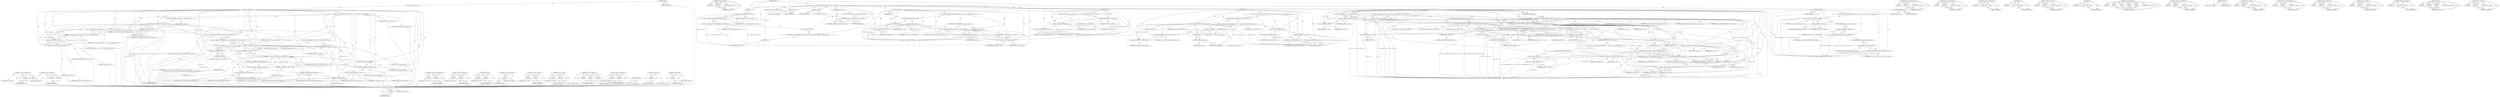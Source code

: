 digraph "&lt;operator&gt;.lessThan" {
vulnerable_115 [label=<(METHOD,&lt;operator&gt;.multiplication)>];
vulnerable_116 [label=<(PARAM,p1)>];
vulnerable_117 [label=<(PARAM,p2)>];
vulnerable_118 [label=<(BLOCK,&lt;empty&gt;,&lt;empty&gt;)>];
vulnerable_119 [label=<(METHOD_RETURN,ANY)>];
vulnerable_138 [label=<(METHOD,&lt;operator&gt;.fieldAccess)>];
vulnerable_139 [label=<(PARAM,p1)>];
vulnerable_140 [label=<(PARAM,p2)>];
vulnerable_141 [label=<(BLOCK,&lt;empty&gt;,&lt;empty&gt;)>];
vulnerable_142 [label=<(METHOD_RETURN,ANY)>];
vulnerable_6 [label=<(METHOD,&lt;global&gt;)<SUB>1</SUB>>];
vulnerable_7 [label=<(BLOCK,&lt;empty&gt;,&lt;empty&gt;)<SUB>1</SUB>>];
vulnerable_8 [label=<(METHOD,ExpandEditionsArray)<SUB>1</SUB>>];
vulnerable_9 [label=<(BLOCK,{
    if (m_editions_size &gt; m_editions_count)
 ...,{
    if (m_editions_size &gt; m_editions_count)
 ...)<SUB>2</SUB>>];
vulnerable_10 [label=<(CONTROL_STRUCTURE,IF,if (m_editions_size &gt; m_editions_count))<SUB>3</SUB>>];
vulnerable_11 [label=<(&lt;operator&gt;.greaterThan,m_editions_size &gt; m_editions_count)<SUB>3</SUB>>];
vulnerable_12 [label=<(IDENTIFIER,m_editions_size,m_editions_size &gt; m_editions_count)<SUB>3</SUB>>];
vulnerable_13 [label=<(IDENTIFIER,m_editions_count,m_editions_size &gt; m_editions_count)<SUB>3</SUB>>];
vulnerable_14 [label=<(BLOCK,&lt;empty&gt;,&lt;empty&gt;)<SUB>4</SUB>>];
vulnerable_15 [label=<(RETURN,return true;,return true;)<SUB>4</SUB>>];
vulnerable_16 [label=<(LITERAL,true,return true;)<SUB>4</SUB>>];
vulnerable_17 [label="<(LOCAL,const int size: int)<SUB>6</SUB>>"];
vulnerable_18 [label="<(&lt;operator&gt;.assignment,size = (m_editions_size == 0) ? 1 : 2 * m_editi...)<SUB>6</SUB>>"];
vulnerable_19 [label="<(IDENTIFIER,size,size = (m_editions_size == 0) ? 1 : 2 * m_editi...)<SUB>6</SUB>>"];
vulnerable_20 [label="<(&lt;operator&gt;.conditional,(m_editions_size == 0) ? 1 : 2 * m_editions_size)<SUB>6</SUB>>"];
vulnerable_21 [label=<(&lt;operator&gt;.equals,m_editions_size == 0)<SUB>6</SUB>>];
vulnerable_22 [label=<(IDENTIFIER,m_editions_size,m_editions_size == 0)<SUB>6</SUB>>];
vulnerable_23 [label=<(LITERAL,0,m_editions_size == 0)<SUB>6</SUB>>];
vulnerable_24 [label="<(LITERAL,1,(m_editions_size == 0) ? 1 : 2 * m_editions_size)<SUB>6</SUB>>"];
vulnerable_25 [label=<(&lt;operator&gt;.multiplication,2 * m_editions_size)<SUB>6</SUB>>];
vulnerable_26 [label=<(LITERAL,2,2 * m_editions_size)<SUB>6</SUB>>];
vulnerable_27 [label=<(IDENTIFIER,m_editions_size,2 * m_editions_size)<SUB>6</SUB>>];
vulnerable_28 [label="<(LOCAL,Edition* editions: Edition*)<SUB>8</SUB>>"];
vulnerable_29 [label="<(&lt;operator&gt;.assignment,* const editions = new (std::nothrow) Edition[s...)<SUB>8</SUB>>"];
vulnerable_30 [label="<(IDENTIFIER,editions,* const editions = new (std::nothrow) Edition[s...)<SUB>8</SUB>>"];
vulnerable_31 [label="<(&lt;operator&gt;.new,new (std::nothrow) Edition[size])<SUB>8</SUB>>"];
vulnerable_32 [label="<(IDENTIFIER,Edition,new (std::nothrow) Edition[size])<SUB>8</SUB>>"];
vulnerable_33 [label=<(CONTROL_STRUCTURE,IF,if (editions == NULL))<SUB>10</SUB>>];
vulnerable_34 [label=<(&lt;operator&gt;.equals,editions == NULL)<SUB>10</SUB>>];
vulnerable_35 [label=<(IDENTIFIER,editions,editions == NULL)<SUB>10</SUB>>];
vulnerable_36 [label=<(IDENTIFIER,NULL,editions == NULL)<SUB>10</SUB>>];
vulnerable_37 [label=<(BLOCK,&lt;empty&gt;,&lt;empty&gt;)<SUB>11</SUB>>];
vulnerable_38 [label=<(RETURN,return false;,return false;)<SUB>11</SUB>>];
vulnerable_39 [label=<(LITERAL,false,return false;)<SUB>11</SUB>>];
vulnerable_40 [label=<(CONTROL_STRUCTURE,FOR,for (int idx = 0;idx &lt; m_editions_count;++idx))<SUB>13</SUB>>];
vulnerable_41 [label=<(BLOCK,&lt;empty&gt;,&lt;empty&gt;)<SUB>13</SUB>>];
vulnerable_42 [label="<(LOCAL,int idx: int)<SUB>13</SUB>>"];
vulnerable_43 [label=<(&lt;operator&gt;.assignment,idx = 0)<SUB>13</SUB>>];
vulnerable_44 [label=<(IDENTIFIER,idx,idx = 0)<SUB>13</SUB>>];
vulnerable_45 [label=<(LITERAL,0,idx = 0)<SUB>13</SUB>>];
vulnerable_46 [label=<(&lt;operator&gt;.lessThan,idx &lt; m_editions_count)<SUB>13</SUB>>];
vulnerable_47 [label=<(IDENTIFIER,idx,idx &lt; m_editions_count)<SUB>13</SUB>>];
vulnerable_48 [label=<(IDENTIFIER,m_editions_count,idx &lt; m_editions_count)<SUB>13</SUB>>];
vulnerable_49 [label=<(&lt;operator&gt;.preIncrement,++idx)<SUB>13</SUB>>];
vulnerable_50 [label=<(IDENTIFIER,idx,++idx)<SUB>13</SUB>>];
vulnerable_51 [label=<(BLOCK,{
        m_editions[idx].ShallowCopy(editions[...,{
        m_editions[idx].ShallowCopy(editions[...)<SUB>14</SUB>>];
vulnerable_52 [label=<(ShallowCopy,m_editions[idx].ShallowCopy(editions[idx]))<SUB>15</SUB>>];
vulnerable_53 [label=<(&lt;operator&gt;.fieldAccess,m_editions[idx].ShallowCopy)<SUB>15</SUB>>];
vulnerable_54 [label=<(&lt;operator&gt;.indirectIndexAccess,m_editions[idx])<SUB>15</SUB>>];
vulnerable_55 [label=<(IDENTIFIER,m_editions,m_editions[idx].ShallowCopy(editions[idx]))<SUB>15</SUB>>];
vulnerable_56 [label=<(IDENTIFIER,idx,m_editions[idx].ShallowCopy(editions[idx]))<SUB>15</SUB>>];
vulnerable_57 [label=<(FIELD_IDENTIFIER,ShallowCopy,ShallowCopy)<SUB>15</SUB>>];
vulnerable_58 [label=<(&lt;operator&gt;.indirectIndexAccess,editions[idx])<SUB>15</SUB>>];
vulnerable_59 [label=<(IDENTIFIER,editions,m_editions[idx].ShallowCopy(editions[idx]))<SUB>15</SUB>>];
vulnerable_60 [label=<(IDENTIFIER,idx,m_editions[idx].ShallowCopy(editions[idx]))<SUB>15</SUB>>];
vulnerable_61 [label=<(&lt;operator&gt;.delete,delete[] m_editions)<SUB>18</SUB>>];
vulnerable_62 [label=<(IDENTIFIER,m_editions,delete[] m_editions)<SUB>18</SUB>>];
vulnerable_63 [label=<(&lt;operator&gt;.assignment,m_editions = editions)<SUB>19</SUB>>];
vulnerable_64 [label=<(IDENTIFIER,m_editions,m_editions = editions)<SUB>19</SUB>>];
vulnerable_65 [label=<(IDENTIFIER,editions,m_editions = editions)<SUB>19</SUB>>];
vulnerable_66 [label=<(&lt;operator&gt;.assignment,m_editions_size = size)<SUB>21</SUB>>];
vulnerable_67 [label=<(IDENTIFIER,m_editions_size,m_editions_size = size)<SUB>21</SUB>>];
vulnerable_68 [label=<(IDENTIFIER,size,m_editions_size = size)<SUB>21</SUB>>];
vulnerable_69 [label=<(RETURN,return true;,return true;)<SUB>22</SUB>>];
vulnerable_70 [label=<(LITERAL,true,return true;)<SUB>22</SUB>>];
vulnerable_71 [label=<(METHOD_RETURN,bool)<SUB>1</SUB>>];
vulnerable_73 [label=<(METHOD_RETURN,ANY)<SUB>1</SUB>>];
vulnerable_143 [label=<(METHOD,&lt;operator&gt;.indirectIndexAccess)>];
vulnerable_144 [label=<(PARAM,p1)>];
vulnerable_145 [label=<(PARAM,p2)>];
vulnerable_146 [label=<(BLOCK,&lt;empty&gt;,&lt;empty&gt;)>];
vulnerable_147 [label=<(METHOD_RETURN,ANY)>];
vulnerable_99 [label=<(METHOD,&lt;operator&gt;.assignment)>];
vulnerable_100 [label=<(PARAM,p1)>];
vulnerable_101 [label=<(PARAM,p2)>];
vulnerable_102 [label=<(BLOCK,&lt;empty&gt;,&lt;empty&gt;)>];
vulnerable_103 [label=<(METHOD_RETURN,ANY)>];
vulnerable_133 [label=<(METHOD,ShallowCopy)>];
vulnerable_134 [label=<(PARAM,p1)>];
vulnerable_135 [label=<(PARAM,p2)>];
vulnerable_136 [label=<(BLOCK,&lt;empty&gt;,&lt;empty&gt;)>];
vulnerable_137 [label=<(METHOD_RETURN,ANY)>];
vulnerable_129 [label=<(METHOD,&lt;operator&gt;.preIncrement)>];
vulnerable_130 [label=<(PARAM,p1)>];
vulnerable_131 [label=<(BLOCK,&lt;empty&gt;,&lt;empty&gt;)>];
vulnerable_132 [label=<(METHOD_RETURN,ANY)>];
vulnerable_124 [label=<(METHOD,&lt;operator&gt;.lessThan)>];
vulnerable_125 [label=<(PARAM,p1)>];
vulnerable_126 [label=<(PARAM,p2)>];
vulnerable_127 [label=<(BLOCK,&lt;empty&gt;,&lt;empty&gt;)>];
vulnerable_128 [label=<(METHOD_RETURN,ANY)>];
vulnerable_110 [label=<(METHOD,&lt;operator&gt;.equals)>];
vulnerable_111 [label=<(PARAM,p1)>];
vulnerable_112 [label=<(PARAM,p2)>];
vulnerable_113 [label=<(BLOCK,&lt;empty&gt;,&lt;empty&gt;)>];
vulnerable_114 [label=<(METHOD_RETURN,ANY)>];
vulnerable_104 [label=<(METHOD,&lt;operator&gt;.conditional)>];
vulnerable_105 [label=<(PARAM,p1)>];
vulnerable_106 [label=<(PARAM,p2)>];
vulnerable_107 [label=<(PARAM,p3)>];
vulnerable_108 [label=<(BLOCK,&lt;empty&gt;,&lt;empty&gt;)>];
vulnerable_109 [label=<(METHOD_RETURN,ANY)>];
vulnerable_94 [label=<(METHOD,&lt;operator&gt;.greaterThan)>];
vulnerable_95 [label=<(PARAM,p1)>];
vulnerable_96 [label=<(PARAM,p2)>];
vulnerable_97 [label=<(BLOCK,&lt;empty&gt;,&lt;empty&gt;)>];
vulnerable_98 [label=<(METHOD_RETURN,ANY)>];
vulnerable_88 [label=<(METHOD,&lt;global&gt;)<SUB>1</SUB>>];
vulnerable_89 [label=<(BLOCK,&lt;empty&gt;,&lt;empty&gt;)>];
vulnerable_90 [label=<(METHOD_RETURN,ANY)>];
vulnerable_120 [label=<(METHOD,&lt;operator&gt;.new)>];
vulnerable_121 [label=<(PARAM,p1)>];
vulnerable_122 [label=<(BLOCK,&lt;empty&gt;,&lt;empty&gt;)>];
vulnerable_123 [label=<(METHOD_RETURN,ANY)>];
vulnerable_148 [label=<(METHOD,&lt;operator&gt;.delete)>];
vulnerable_149 [label=<(PARAM,p1)>];
vulnerable_150 [label=<(BLOCK,&lt;empty&gt;,&lt;empty&gt;)>];
vulnerable_151 [label=<(METHOD_RETURN,ANY)>];
fixed_268 [label=<(METHOD,&lt;operator&gt;.delete)>];
fixed_269 [label=<(PARAM,p1)>];
fixed_270 [label=<(BLOCK,&lt;empty&gt;,&lt;empty&gt;)>];
fixed_271 [label=<(METHOD_RETURN,ANY)>];
fixed_250 [label=<(METHOD,&lt;operator&gt;.fieldAccess)>];
fixed_251 [label=<(PARAM,p1)>];
fixed_252 [label=<(PARAM,p2)>];
fixed_253 [label=<(BLOCK,&lt;empty&gt;,&lt;empty&gt;)>];
fixed_254 [label=<(METHOD_RETURN,ANY)>];
fixed_73 [label=<(METHOD,ShallowCopy)<SUB>30</SUB>>];
fixed_74 [label=<(PARAM,Edition&amp; rhs)<SUB>30</SUB>>];
fixed_75 [label=<(BLOCK,{
  rhs.m_atoms = m_atoms;
  rhs.m_atoms_size =...,{
  rhs.m_atoms = m_atoms;
  rhs.m_atoms_size =...)<SUB>30</SUB>>];
fixed_76 [label=<(&lt;operator&gt;.assignment,rhs.m_atoms = m_atoms)<SUB>31</SUB>>];
fixed_77 [label=<(&lt;operator&gt;.fieldAccess,rhs.m_atoms)<SUB>31</SUB>>];
fixed_78 [label=<(IDENTIFIER,rhs,rhs.m_atoms = m_atoms)<SUB>31</SUB>>];
fixed_79 [label=<(FIELD_IDENTIFIER,m_atoms,m_atoms)<SUB>31</SUB>>];
fixed_80 [label=<(IDENTIFIER,m_atoms,rhs.m_atoms = m_atoms)<SUB>31</SUB>>];
fixed_81 [label=<(&lt;operator&gt;.assignment,rhs.m_atoms_size = m_atoms_size)<SUB>32</SUB>>];
fixed_82 [label=<(&lt;operator&gt;.fieldAccess,rhs.m_atoms_size)<SUB>32</SUB>>];
fixed_83 [label=<(IDENTIFIER,rhs,rhs.m_atoms_size = m_atoms_size)<SUB>32</SUB>>];
fixed_84 [label=<(FIELD_IDENTIFIER,m_atoms_size,m_atoms_size)<SUB>32</SUB>>];
fixed_85 [label=<(IDENTIFIER,m_atoms_size,rhs.m_atoms_size = m_atoms_size)<SUB>32</SUB>>];
fixed_86 [label=<(&lt;operator&gt;.assignment,rhs.m_atoms_count = m_atoms_count)<SUB>33</SUB>>];
fixed_87 [label=<(&lt;operator&gt;.fieldAccess,rhs.m_atoms_count)<SUB>33</SUB>>];
fixed_88 [label=<(IDENTIFIER,rhs,rhs.m_atoms_count = m_atoms_count)<SUB>33</SUB>>];
fixed_89 [label=<(FIELD_IDENTIFIER,m_atoms_count,m_atoms_count)<SUB>33</SUB>>];
fixed_90 [label=<(IDENTIFIER,m_atoms_count,rhs.m_atoms_count = m_atoms_count)<SUB>33</SUB>>];
fixed_91 [label=<(METHOD_RETURN,void)<SUB>30</SUB>>];
fixed_226 [label=<(METHOD,&lt;operator&gt;.indirectIndexAccess)>];
fixed_227 [label=<(PARAM,p1)>];
fixed_228 [label=<(PARAM,p2)>];
fixed_229 [label=<(BLOCK,&lt;empty&gt;,&lt;empty&gt;)>];
fixed_230 [label=<(METHOD_RETURN,ANY)>];
fixed_6 [label=<(METHOD,&lt;global&gt;)<SUB>1</SUB>>];
fixed_7 [label=<(BLOCK,&lt;empty&gt;,&lt;empty&gt;)<SUB>1</SUB>>];
fixed_8 [label=<(METHOD,ExpandEditionsArray)<SUB>1</SUB>>];
fixed_9 [label=<(BLOCK,&lt;empty&gt;,&lt;empty&gt;)>];
fixed_10 [label=<(METHOD_RETURN,bool)<SUB>1</SUB>>];
fixed_12 [label=<(UNKNOWN,),))<SUB>1</SUB>>];
fixed_13 [label="<(LOCAL,Edition e: Edition)<SUB>2</SUB>>"];
fixed_14 [label=<(&lt;operator&gt;.assignment,&amp; e = m_editions[m_editions_count++])<SUB>2</SUB>>];
fixed_15 [label=<(IDENTIFIER,e,&amp; e = m_editions[m_editions_count++])<SUB>2</SUB>>];
fixed_16 [label=<(&lt;operator&gt;.indirectIndexAccess,m_editions[m_editions_count++])<SUB>2</SUB>>];
fixed_17 [label=<(IDENTIFIER,m_editions,&amp; e = m_editions[m_editions_count++])<SUB>2</SUB>>];
fixed_18 [label=<(&lt;operator&gt;.postIncrement,m_editions_count++)<SUB>2</SUB>>];
fixed_19 [label=<(IDENTIFIER,m_editions_count,m_editions_count++)<SUB>2</SUB>>];
fixed_20 [label=<(UNKNOWN,e.Init();,e.Init();)<SUB>3</SUB>>];
fixed_21 [label=<(UNKNOWN,return e.Parse(m_pSegment-&gt;m_pReader, pos, size);,return e.Parse(m_pSegment-&gt;m_pReader, pos, size);)<SUB>5</SUB>>];
fixed_22 [label=<(UNKNOWN,},})<SUB>6</SUB>>];
fixed_23 [label=<(METHOD,Edition)<SUB>8</SUB>>];
fixed_24 [label=<(BLOCK,&lt;empty&gt;,&lt;empty&gt;)<SUB>8</SUB>>];
fixed_25 [label=<(METHOD_RETURN,ANY)<SUB>8</SUB>>];
fixed_27 [label=<(METHOD,~Edition)<SUB>10</SUB>>];
fixed_28 [label=<(BLOCK,&lt;empty&gt;,&lt;empty&gt;)<SUB>10</SUB>>];
fixed_29 [label=<(METHOD_RETURN,ANY)<SUB>10</SUB>>];
fixed_31 [label=<(METHOD,GetAtomCount)<SUB>12</SUB>>];
fixed_32 [label=<(BLOCK,{ return m_atoms_count; },{ return m_atoms_count; })<SUB>12</SUB>>];
fixed_33 [label=<(RETURN,return m_atoms_count;,return m_atoms_count;)<SUB>12</SUB>>];
fixed_34 [label=<(IDENTIFIER,m_atoms_count,return m_atoms_count;)<SUB>12</SUB>>];
fixed_35 [label=<(METHOD_RETURN,int)<SUB>12</SUB>>];
fixed_37 [label=<(METHOD,GetAtom)<SUB>14</SUB>>];
fixed_38 [label=<(PARAM,int index)<SUB>14</SUB>>];
fixed_39 [label=<(BLOCK,{
  if (index &lt; 0)
    return NULL;

  if (inde...,{
  if (index &lt; 0)
    return NULL;

  if (inde...)<SUB>14</SUB>>];
fixed_40 [label=<(CONTROL_STRUCTURE,IF,if (index &lt; 0))<SUB>15</SUB>>];
fixed_41 [label=<(&lt;operator&gt;.lessThan,index &lt; 0)<SUB>15</SUB>>];
fixed_42 [label=<(IDENTIFIER,index,index &lt; 0)<SUB>15</SUB>>];
fixed_43 [label=<(LITERAL,0,index &lt; 0)<SUB>15</SUB>>];
fixed_44 [label=<(BLOCK,&lt;empty&gt;,&lt;empty&gt;)<SUB>16</SUB>>];
fixed_45 [label=<(RETURN,return NULL;,return NULL;)<SUB>16</SUB>>];
fixed_46 [label=<(IDENTIFIER,NULL,return NULL;)<SUB>16</SUB>>];
fixed_47 [label=<(CONTROL_STRUCTURE,IF,if (index &gt;= m_atoms_count))<SUB>18</SUB>>];
fixed_48 [label=<(&lt;operator&gt;.greaterEqualsThan,index &gt;= m_atoms_count)<SUB>18</SUB>>];
fixed_49 [label=<(IDENTIFIER,index,index &gt;= m_atoms_count)<SUB>18</SUB>>];
fixed_50 [label=<(IDENTIFIER,m_atoms_count,index &gt;= m_atoms_count)<SUB>18</SUB>>];
fixed_51 [label=<(BLOCK,&lt;empty&gt;,&lt;empty&gt;)<SUB>19</SUB>>];
fixed_52 [label=<(RETURN,return NULL;,return NULL;)<SUB>19</SUB>>];
fixed_53 [label=<(IDENTIFIER,NULL,return NULL;)<SUB>19</SUB>>];
fixed_54 [label=<(RETURN,return m_atoms + index;,return m_atoms + index;)<SUB>21</SUB>>];
fixed_55 [label=<(&lt;operator&gt;.addition,m_atoms + index)<SUB>21</SUB>>];
fixed_56 [label=<(IDENTIFIER,m_atoms,m_atoms + index)<SUB>21</SUB>>];
fixed_57 [label=<(IDENTIFIER,index,m_atoms + index)<SUB>21</SUB>>];
fixed_58 [label=<(METHOD_RETURN,Atom)<SUB>14</SUB>>];
fixed_60 [label=<(METHOD,Init)<SUB>24</SUB>>];
fixed_61 [label=<(BLOCK,{
  m_atoms = NULL;
  m_atoms_size = 0;
  m_ato...,{
  m_atoms = NULL;
  m_atoms_size = 0;
  m_ato...)<SUB>24</SUB>>];
fixed_62 [label=<(&lt;operator&gt;.assignment,m_atoms = NULL)<SUB>25</SUB>>];
fixed_63 [label=<(IDENTIFIER,m_atoms,m_atoms = NULL)<SUB>25</SUB>>];
fixed_64 [label=<(IDENTIFIER,NULL,m_atoms = NULL)<SUB>25</SUB>>];
fixed_65 [label=<(&lt;operator&gt;.assignment,m_atoms_size = 0)<SUB>26</SUB>>];
fixed_66 [label=<(IDENTIFIER,m_atoms_size,m_atoms_size = 0)<SUB>26</SUB>>];
fixed_67 [label=<(LITERAL,0,m_atoms_size = 0)<SUB>26</SUB>>];
fixed_68 [label=<(&lt;operator&gt;.assignment,m_atoms_count = 0)<SUB>27</SUB>>];
fixed_69 [label=<(IDENTIFIER,m_atoms_count,m_atoms_count = 0)<SUB>27</SUB>>];
fixed_70 [label=<(LITERAL,0,m_atoms_count = 0)<SUB>27</SUB>>];
fixed_71 [label=<(METHOD_RETURN,void)<SUB>24</SUB>>];
fixed_93 [label=<(METHOD,Clear)<SUB>36</SUB>>];
fixed_94 [label=<(BLOCK,{
  while (m_atoms_count &gt; 0) {
    Atom&amp; a = m...,{
  while (m_atoms_count &gt; 0) {
    Atom&amp; a = m...)<SUB>36</SUB>>];
fixed_95 [label=<(CONTROL_STRUCTURE,WHILE,while (m_atoms_count &gt; 0))<SUB>37</SUB>>];
fixed_96 [label=<(&lt;operator&gt;.greaterThan,m_atoms_count &gt; 0)<SUB>37</SUB>>];
fixed_97 [label=<(IDENTIFIER,m_atoms_count,m_atoms_count &gt; 0)<SUB>37</SUB>>];
fixed_98 [label=<(LITERAL,0,m_atoms_count &gt; 0)<SUB>37</SUB>>];
fixed_99 [label=<(BLOCK,{
    Atom&amp; a = m_atoms[--m_atoms_count];
    a...,{
    Atom&amp; a = m_atoms[--m_atoms_count];
    a...)<SUB>37</SUB>>];
fixed_100 [label="<(LOCAL,Atom a: Atom)<SUB>38</SUB>>"];
fixed_101 [label=<(&lt;operator&gt;.assignment,&amp; a = m_atoms[--m_atoms_count])<SUB>38</SUB>>];
fixed_102 [label=<(IDENTIFIER,a,&amp; a = m_atoms[--m_atoms_count])<SUB>38</SUB>>];
fixed_103 [label=<(&lt;operator&gt;.indirectIndexAccess,m_atoms[--m_atoms_count])<SUB>38</SUB>>];
fixed_104 [label=<(IDENTIFIER,m_atoms,&amp; a = m_atoms[--m_atoms_count])<SUB>38</SUB>>];
fixed_105 [label=<(&lt;operator&gt;.preDecrement,--m_atoms_count)<SUB>38</SUB>>];
fixed_106 [label=<(IDENTIFIER,m_atoms_count,--m_atoms_count)<SUB>38</SUB>>];
fixed_107 [label=<(Clear,a.Clear())<SUB>39</SUB>>];
fixed_108 [label=<(&lt;operator&gt;.fieldAccess,a.Clear)<SUB>39</SUB>>];
fixed_109 [label=<(IDENTIFIER,a,a.Clear())<SUB>39</SUB>>];
fixed_110 [label=<(FIELD_IDENTIFIER,Clear,Clear)<SUB>39</SUB>>];
fixed_111 [label=<(&lt;operator&gt;.delete,delete[] m_atoms)<SUB>42</SUB>>];
fixed_112 [label=<(IDENTIFIER,m_atoms,delete[] m_atoms)<SUB>42</SUB>>];
fixed_113 [label=<(&lt;operator&gt;.assignment,m_atoms = NULL)<SUB>43</SUB>>];
fixed_114 [label=<(IDENTIFIER,m_atoms,m_atoms = NULL)<SUB>43</SUB>>];
fixed_115 [label=<(IDENTIFIER,NULL,m_atoms = NULL)<SUB>43</SUB>>];
fixed_116 [label=<(&lt;operator&gt;.assignment,m_atoms_size = 0)<SUB>45</SUB>>];
fixed_117 [label=<(IDENTIFIER,m_atoms_size,m_atoms_size = 0)<SUB>45</SUB>>];
fixed_118 [label=<(LITERAL,0,m_atoms_size = 0)<SUB>45</SUB>>];
fixed_119 [label=<(METHOD_RETURN,void)<SUB>36</SUB>>];
fixed_121 [label=<(METHOD,Parse)<SUB>48</SUB>>];
fixed_122 [label=<(PARAM,IMkvReader* pReader)<SUB>48</SUB>>];
fixed_123 [label=<(PARAM,long long pos)<SUB>48</SUB>>];
fixed_124 [label=<(PARAM,long long size)<SUB>49</SUB>>];
fixed_125 [label=<(BLOCK,{
  const long long stop = pos + size;

  while...,{
  const long long stop = pos + size;

  while...)<SUB>49</SUB>>];
fixed_126 [label="<(LOCAL,const long long stop: long long)<SUB>50</SUB>>"];
fixed_127 [label=<(&lt;operator&gt;.assignment,stop = pos + size)<SUB>50</SUB>>];
fixed_128 [label=<(IDENTIFIER,stop,stop = pos + size)<SUB>50</SUB>>];
fixed_129 [label=<(&lt;operator&gt;.addition,pos + size)<SUB>50</SUB>>];
fixed_130 [label=<(IDENTIFIER,pos,pos + size)<SUB>50</SUB>>];
fixed_131 [label=<(IDENTIFIER,size,pos + size)<SUB>50</SUB>>];
fixed_132 [label=<(CONTROL_STRUCTURE,WHILE,while (pos &lt; stop))<SUB>52</SUB>>];
fixed_133 [label=<(&lt;operator&gt;.lessThan,pos &lt; stop)<SUB>52</SUB>>];
fixed_134 [label=<(IDENTIFIER,pos,pos &lt; stop)<SUB>52</SUB>>];
fixed_135 [label=<(IDENTIFIER,stop,pos &lt; stop)<SUB>52</SUB>>];
fixed_136 [label=<(BLOCK,{
    long long id, size;

    long status = Pa...,{
    long long id, size;

    long status = Pa...)<SUB>52</SUB>>];
fixed_137 [label="<(LOCAL,long long id: long long)<SUB>53</SUB>>"];
fixed_138 [label="<(LOCAL,long long size: long long)<SUB>53</SUB>>"];
fixed_139 [label="<(LOCAL,long status: long)<SUB>55</SUB>>"];
fixed_140 [label=<(&lt;operator&gt;.assignment,status = ParseElementHeader(pReader, pos, stop,...)<SUB>55</SUB>>];
fixed_141 [label=<(IDENTIFIER,status,status = ParseElementHeader(pReader, pos, stop,...)<SUB>55</SUB>>];
fixed_142 [label=<(ParseElementHeader,ParseElementHeader(pReader, pos, stop, id, size))<SUB>55</SUB>>];
fixed_143 [label=<(IDENTIFIER,pReader,ParseElementHeader(pReader, pos, stop, id, size))<SUB>55</SUB>>];
fixed_144 [label=<(IDENTIFIER,pos,ParseElementHeader(pReader, pos, stop, id, size))<SUB>55</SUB>>];
fixed_145 [label=<(IDENTIFIER,stop,ParseElementHeader(pReader, pos, stop, id, size))<SUB>55</SUB>>];
fixed_146 [label=<(IDENTIFIER,id,ParseElementHeader(pReader, pos, stop, id, size))<SUB>55</SUB>>];
fixed_147 [label=<(IDENTIFIER,size,ParseElementHeader(pReader, pos, stop, id, size))<SUB>55</SUB>>];
fixed_148 [label=<(CONTROL_STRUCTURE,IF,if (status &lt; 0))<SUB>57</SUB>>];
fixed_149 [label=<(&lt;operator&gt;.lessThan,status &lt; 0)<SUB>57</SUB>>];
fixed_150 [label=<(IDENTIFIER,status,status &lt; 0)<SUB>57</SUB>>];
fixed_151 [label=<(LITERAL,0,status &lt; 0)<SUB>57</SUB>>];
fixed_152 [label=<(BLOCK,&lt;empty&gt;,&lt;empty&gt;)<SUB>58</SUB>>];
fixed_153 [label=<(RETURN,return status;,return status;)<SUB>58</SUB>>];
fixed_154 [label=<(IDENTIFIER,status,return status;)<SUB>58</SUB>>];
fixed_155 [label=<(CONTROL_STRUCTURE,IF,if (size == 0))<SUB>60</SUB>>];
fixed_156 [label=<(&lt;operator&gt;.equals,size == 0)<SUB>60</SUB>>];
fixed_157 [label=<(IDENTIFIER,size,size == 0)<SUB>60</SUB>>];
fixed_158 [label=<(LITERAL,0,size == 0)<SUB>60</SUB>>];
fixed_159 [label=<(BLOCK,&lt;empty&gt;,&lt;empty&gt;)<SUB>61</SUB>>];
fixed_160 [label=<(CONTROL_STRUCTURE,CONTINUE,continue;)<SUB>61</SUB>>];
fixed_161 [label=<(CONTROL_STRUCTURE,IF,if (id == 0x36))<SUB>63</SUB>>];
fixed_162 [label=<(&lt;operator&gt;.equals,id == 0x36)<SUB>63</SUB>>];
fixed_163 [label=<(IDENTIFIER,id,id == 0x36)<SUB>63</SUB>>];
fixed_164 [label=<(LITERAL,0x36,id == 0x36)<SUB>63</SUB>>];
fixed_165 [label=<(BLOCK,{  // Atom ID
      status = ParseAtom(pReader,...,{  // Atom ID
      status = ParseAtom(pReader,...)<SUB>63</SUB>>];
fixed_166 [label=<(&lt;operator&gt;.assignment,status = ParseAtom(pReader, pos, size))<SUB>64</SUB>>];
fixed_167 [label=<(IDENTIFIER,status,status = ParseAtom(pReader, pos, size))<SUB>64</SUB>>];
fixed_168 [label=<(ParseAtom,ParseAtom(pReader, pos, size))<SUB>64</SUB>>];
fixed_169 [label=<(IDENTIFIER,pReader,ParseAtom(pReader, pos, size))<SUB>64</SUB>>];
fixed_170 [label=<(IDENTIFIER,pos,ParseAtom(pReader, pos, size))<SUB>64</SUB>>];
fixed_171 [label=<(IDENTIFIER,size,ParseAtom(pReader, pos, size))<SUB>64</SUB>>];
fixed_172 [label=<(CONTROL_STRUCTURE,IF,if (status &lt; 0))<SUB>66</SUB>>];
fixed_173 [label=<(&lt;operator&gt;.lessThan,status &lt; 0)<SUB>66</SUB>>];
fixed_174 [label=<(IDENTIFIER,status,status &lt; 0)<SUB>66</SUB>>];
fixed_175 [label=<(LITERAL,0,status &lt; 0)<SUB>66</SUB>>];
fixed_176 [label=<(BLOCK,&lt;empty&gt;,&lt;empty&gt;)<SUB>67</SUB>>];
fixed_177 [label=<(RETURN,return status;,return status;)<SUB>67</SUB>>];
fixed_178 [label=<(IDENTIFIER,status,return status;)<SUB>67</SUB>>];
fixed_179 [label=<(&lt;operator&gt;.assignmentPlus,pos += size)<SUB>70</SUB>>];
fixed_180 [label=<(IDENTIFIER,pos,pos += size)<SUB>70</SUB>>];
fixed_181 [label=<(IDENTIFIER,size,pos += size)<SUB>70</SUB>>];
fixed_182 [label=<(assert,assert(pos &lt;= stop))<SUB>71</SUB>>];
fixed_183 [label=<(&lt;operator&gt;.lessEqualsThan,pos &lt;= stop)<SUB>71</SUB>>];
fixed_184 [label=<(IDENTIFIER,pos,pos &lt;= stop)<SUB>71</SUB>>];
fixed_185 [label=<(IDENTIFIER,stop,pos &lt;= stop)<SUB>71</SUB>>];
fixed_186 [label=<(assert,assert(pos == stop))<SUB>74</SUB>>];
fixed_187 [label=<(&lt;operator&gt;.equals,pos == stop)<SUB>74</SUB>>];
fixed_188 [label=<(IDENTIFIER,pos,pos == stop)<SUB>74</SUB>>];
fixed_189 [label=<(IDENTIFIER,stop,pos == stop)<SUB>74</SUB>>];
fixed_190 [label=<(RETURN,return 0;,return 0;)<SUB>75</SUB>>];
fixed_191 [label=<(LITERAL,0,return 0;)<SUB>75</SUB>>];
fixed_192 [label=<(METHOD_RETURN,long)<SUB>48</SUB>>];
fixed_194 [label=<(METHOD_RETURN,ANY)<SUB>1</SUB>>];
fixed_291 [label=<(METHOD,&lt;operator&gt;.assignmentPlus)>];
fixed_292 [label=<(PARAM,p1)>];
fixed_293 [label=<(PARAM,p2)>];
fixed_294 [label=<(BLOCK,&lt;empty&gt;,&lt;empty&gt;)>];
fixed_295 [label=<(METHOD_RETURN,ANY)>];
fixed_231 [label=<(METHOD,&lt;operator&gt;.postIncrement)>];
fixed_232 [label=<(PARAM,p1)>];
fixed_233 [label=<(BLOCK,&lt;empty&gt;,&lt;empty&gt;)>];
fixed_234 [label=<(METHOD_RETURN,ANY)>];
fixed_296 [label=<(METHOD,assert)>];
fixed_297 [label=<(PARAM,p1)>];
fixed_298 [label=<(BLOCK,&lt;empty&gt;,&lt;empty&gt;)>];
fixed_299 [label=<(METHOD_RETURN,ANY)>];
fixed_221 [label=<(METHOD,&lt;operator&gt;.assignment)>];
fixed_222 [label=<(PARAM,p1)>];
fixed_223 [label=<(PARAM,p2)>];
fixed_224 [label=<(BLOCK,&lt;empty&gt;,&lt;empty&gt;)>];
fixed_225 [label=<(METHOD_RETURN,ANY)>];
fixed_264 [label=<(METHOD,Clear)>];
fixed_265 [label=<(PARAM,p1)>];
fixed_266 [label=<(BLOCK,&lt;empty&gt;,&lt;empty&gt;)>];
fixed_267 [label=<(METHOD_RETURN,ANY)>];
fixed_272 [label=<(METHOD,ParseElementHeader)>];
fixed_273 [label=<(PARAM,p1)>];
fixed_274 [label=<(PARAM,p2)>];
fixed_275 [label=<(PARAM,p3)>];
fixed_276 [label=<(PARAM,p4)>];
fixed_277 [label=<(PARAM,p5)>];
fixed_278 [label=<(BLOCK,&lt;empty&gt;,&lt;empty&gt;)>];
fixed_279 [label=<(METHOD_RETURN,ANY)>];
fixed_300 [label=<(METHOD,&lt;operator&gt;.lessEqualsThan)>];
fixed_301 [label=<(PARAM,p1)>];
fixed_302 [label=<(PARAM,p2)>];
fixed_303 [label=<(BLOCK,&lt;empty&gt;,&lt;empty&gt;)>];
fixed_304 [label=<(METHOD_RETURN,ANY)>];
fixed_215 [label=<(METHOD,&lt;global&gt;)<SUB>1</SUB>>];
fixed_216 [label=<(BLOCK,&lt;empty&gt;,&lt;empty&gt;)>];
fixed_217 [label=<(METHOD_RETURN,ANY)>];
fixed_280 [label=<(METHOD,&lt;operator&gt;.equals)>];
fixed_281 [label=<(PARAM,p1)>];
fixed_282 [label=<(PARAM,p2)>];
fixed_283 [label=<(BLOCK,&lt;empty&gt;,&lt;empty&gt;)>];
fixed_284 [label=<(METHOD_RETURN,ANY)>];
fixed_240 [label=<(METHOD,&lt;operator&gt;.greaterEqualsThan)>];
fixed_241 [label=<(PARAM,p1)>];
fixed_242 [label=<(PARAM,p2)>];
fixed_243 [label=<(BLOCK,&lt;empty&gt;,&lt;empty&gt;)>];
fixed_244 [label=<(METHOD_RETURN,ANY)>];
fixed_255 [label=<(METHOD,&lt;operator&gt;.greaterThan)>];
fixed_256 [label=<(PARAM,p1)>];
fixed_257 [label=<(PARAM,p2)>];
fixed_258 [label=<(BLOCK,&lt;empty&gt;,&lt;empty&gt;)>];
fixed_259 [label=<(METHOD_RETURN,ANY)>];
fixed_245 [label=<(METHOD,&lt;operator&gt;.addition)>];
fixed_246 [label=<(PARAM,p1)>];
fixed_247 [label=<(PARAM,p2)>];
fixed_248 [label=<(BLOCK,&lt;empty&gt;,&lt;empty&gt;)>];
fixed_249 [label=<(METHOD_RETURN,ANY)>];
fixed_260 [label=<(METHOD,&lt;operator&gt;.preDecrement)>];
fixed_261 [label=<(PARAM,p1)>];
fixed_262 [label=<(BLOCK,&lt;empty&gt;,&lt;empty&gt;)>];
fixed_263 [label=<(METHOD_RETURN,ANY)>];
fixed_285 [label=<(METHOD,ParseAtom)>];
fixed_286 [label=<(PARAM,p1)>];
fixed_287 [label=<(PARAM,p2)>];
fixed_288 [label=<(PARAM,p3)>];
fixed_289 [label=<(BLOCK,&lt;empty&gt;,&lt;empty&gt;)>];
fixed_290 [label=<(METHOD_RETURN,ANY)>];
fixed_235 [label=<(METHOD,&lt;operator&gt;.lessThan)>];
fixed_236 [label=<(PARAM,p1)>];
fixed_237 [label=<(PARAM,p2)>];
fixed_238 [label=<(BLOCK,&lt;empty&gt;,&lt;empty&gt;)>];
fixed_239 [label=<(METHOD_RETURN,ANY)>];
vulnerable_115 -> vulnerable_116  [key=0, label="AST: "];
vulnerable_115 -> vulnerable_116  [key=1, label="DDG: "];
vulnerable_115 -> vulnerable_118  [key=0, label="AST: "];
vulnerable_115 -> vulnerable_117  [key=0, label="AST: "];
vulnerable_115 -> vulnerable_117  [key=1, label="DDG: "];
vulnerable_115 -> vulnerable_119  [key=0, label="AST: "];
vulnerable_115 -> vulnerable_119  [key=1, label="CFG: "];
vulnerable_116 -> vulnerable_119  [key=0, label="DDG: p1"];
vulnerable_117 -> vulnerable_119  [key=0, label="DDG: p2"];
vulnerable_118 -> fixed_268  [key=0];
vulnerable_119 -> fixed_268  [key=0];
vulnerable_138 -> vulnerable_139  [key=0, label="AST: "];
vulnerable_138 -> vulnerable_139  [key=1, label="DDG: "];
vulnerable_138 -> vulnerable_141  [key=0, label="AST: "];
vulnerable_138 -> vulnerable_140  [key=0, label="AST: "];
vulnerable_138 -> vulnerable_140  [key=1, label="DDG: "];
vulnerable_138 -> vulnerable_142  [key=0, label="AST: "];
vulnerable_138 -> vulnerable_142  [key=1, label="CFG: "];
vulnerable_139 -> vulnerable_142  [key=0, label="DDG: p1"];
vulnerable_140 -> vulnerable_142  [key=0, label="DDG: p2"];
vulnerable_141 -> fixed_268  [key=0];
vulnerable_142 -> fixed_268  [key=0];
vulnerable_6 -> vulnerable_7  [key=0, label="AST: "];
vulnerable_6 -> vulnerable_73  [key=0, label="AST: "];
vulnerable_6 -> vulnerable_73  [key=1, label="CFG: "];
vulnerable_7 -> vulnerable_8  [key=0, label="AST: "];
vulnerable_8 -> vulnerable_9  [key=0, label="AST: "];
vulnerable_8 -> vulnerable_71  [key=0, label="AST: "];
vulnerable_8 -> vulnerable_11  [key=0, label="CFG: "];
vulnerable_8 -> vulnerable_11  [key=1, label="DDG: "];
vulnerable_8 -> vulnerable_18  [key=0, label="DDG: "];
vulnerable_8 -> vulnerable_63  [key=0, label="DDG: "];
vulnerable_8 -> vulnerable_66  [key=0, label="DDG: "];
vulnerable_8 -> vulnerable_69  [key=0, label="DDG: "];
vulnerable_8 -> vulnerable_61  [key=0, label="DDG: "];
vulnerable_8 -> vulnerable_70  [key=0, label="DDG: "];
vulnerable_8 -> vulnerable_15  [key=0, label="DDG: "];
vulnerable_8 -> vulnerable_20  [key=0, label="DDG: "];
vulnerable_8 -> vulnerable_31  [key=0, label="DDG: "];
vulnerable_8 -> vulnerable_34  [key=0, label="DDG: "];
vulnerable_8 -> vulnerable_38  [key=0, label="DDG: "];
vulnerable_8 -> vulnerable_43  [key=0, label="DDG: "];
vulnerable_8 -> vulnerable_46  [key=0, label="DDG: "];
vulnerable_8 -> vulnerable_49  [key=0, label="DDG: "];
vulnerable_8 -> vulnerable_16  [key=0, label="DDG: "];
vulnerable_8 -> vulnerable_21  [key=0, label="DDG: "];
vulnerable_8 -> vulnerable_25  [key=0, label="DDG: "];
vulnerable_8 -> vulnerable_39  [key=0, label="DDG: "];
vulnerable_9 -> vulnerable_10  [key=0, label="AST: "];
vulnerable_9 -> vulnerable_17  [key=0, label="AST: "];
vulnerable_9 -> vulnerable_18  [key=0, label="AST: "];
vulnerable_9 -> vulnerable_28  [key=0, label="AST: "];
vulnerable_9 -> vulnerable_29  [key=0, label="AST: "];
vulnerable_9 -> vulnerable_33  [key=0, label="AST: "];
vulnerable_9 -> vulnerable_40  [key=0, label="AST: "];
vulnerable_9 -> vulnerable_61  [key=0, label="AST: "];
vulnerable_9 -> vulnerable_63  [key=0, label="AST: "];
vulnerable_9 -> vulnerable_66  [key=0, label="AST: "];
vulnerable_9 -> vulnerable_69  [key=0, label="AST: "];
vulnerable_10 -> vulnerable_11  [key=0, label="AST: "];
vulnerable_10 -> vulnerable_14  [key=0, label="AST: "];
vulnerable_11 -> vulnerable_12  [key=0, label="AST: "];
vulnerable_11 -> vulnerable_13  [key=0, label="AST: "];
vulnerable_11 -> vulnerable_15  [key=0, label="CFG: "];
vulnerable_11 -> vulnerable_15  [key=1, label="CDG: "];
vulnerable_11 -> vulnerable_21  [key=0, label="CFG: "];
vulnerable_11 -> vulnerable_21  [key=1, label="DDG: m_editions_size"];
vulnerable_11 -> vulnerable_21  [key=2, label="CDG: "];
vulnerable_11 -> vulnerable_71  [key=0, label="DDG: m_editions_size"];
vulnerable_11 -> vulnerable_71  [key=1, label="DDG: m_editions_count"];
vulnerable_11 -> vulnerable_71  [key=2, label="DDG: m_editions_size &gt; m_editions_count"];
vulnerable_11 -> vulnerable_46  [key=0, label="DDG: m_editions_count"];
vulnerable_11 -> vulnerable_34  [key=0, label="CDG: "];
vulnerable_11 -> vulnerable_20  [key=0, label="CDG: "];
vulnerable_11 -> vulnerable_29  [key=0, label="CDG: "];
vulnerable_11 -> vulnerable_18  [key=0, label="CDG: "];
vulnerable_11 -> vulnerable_31  [key=0, label="CDG: "];
vulnerable_12 -> fixed_268  [key=0];
vulnerable_13 -> fixed_268  [key=0];
vulnerable_14 -> vulnerable_15  [key=0, label="AST: "];
vulnerable_15 -> vulnerable_16  [key=0, label="AST: "];
vulnerable_15 -> vulnerable_71  [key=0, label="CFG: "];
vulnerable_15 -> vulnerable_71  [key=1, label="DDG: &lt;RET&gt;"];
vulnerable_16 -> vulnerable_15  [key=0, label="DDG: true"];
vulnerable_17 -> fixed_268  [key=0];
vulnerable_18 -> vulnerable_19  [key=0, label="AST: "];
vulnerable_18 -> vulnerable_20  [key=0, label="AST: "];
vulnerable_18 -> vulnerable_31  [key=0, label="CFG: "];
vulnerable_18 -> vulnerable_66  [key=0, label="DDG: size"];
vulnerable_19 -> fixed_268  [key=0];
vulnerable_20 -> vulnerable_21  [key=0, label="AST: "];
vulnerable_20 -> vulnerable_24  [key=0, label="AST: "];
vulnerable_20 -> vulnerable_25  [key=0, label="AST: "];
vulnerable_20 -> vulnerable_18  [key=0, label="CFG: "];
vulnerable_21 -> vulnerable_22  [key=0, label="AST: "];
vulnerable_21 -> vulnerable_23  [key=0, label="AST: "];
vulnerable_21 -> vulnerable_20  [key=0, label="CFG: "];
vulnerable_21 -> vulnerable_25  [key=0, label="CFG: "];
vulnerable_21 -> vulnerable_25  [key=1, label="DDG: m_editions_size"];
vulnerable_21 -> vulnerable_25  [key=2, label="CDG: "];
vulnerable_22 -> fixed_268  [key=0];
vulnerable_23 -> fixed_268  [key=0];
vulnerable_24 -> fixed_268  [key=0];
vulnerable_25 -> vulnerable_26  [key=0, label="AST: "];
vulnerable_25 -> vulnerable_27  [key=0, label="AST: "];
vulnerable_25 -> vulnerable_20  [key=0, label="CFG: "];
vulnerable_25 -> vulnerable_20  [key=1, label="DDG: 2"];
vulnerable_25 -> vulnerable_20  [key=2, label="DDG: m_editions_size"];
vulnerable_25 -> vulnerable_18  [key=0, label="DDG: 2"];
vulnerable_25 -> vulnerable_18  [key=1, label="DDG: m_editions_size"];
vulnerable_26 -> fixed_268  [key=0];
vulnerable_27 -> fixed_268  [key=0];
vulnerable_28 -> fixed_268  [key=0];
vulnerable_29 -> vulnerable_30  [key=0, label="AST: "];
vulnerable_29 -> vulnerable_31  [key=0, label="AST: "];
vulnerable_29 -> vulnerable_34  [key=0, label="CFG: "];
vulnerable_29 -> vulnerable_34  [key=1, label="DDG: editions"];
vulnerable_30 -> fixed_268  [key=0];
vulnerable_31 -> vulnerable_32  [key=0, label="AST: "];
vulnerable_31 -> vulnerable_29  [key=0, label="CFG: "];
vulnerable_31 -> vulnerable_29  [key=1, label="DDG: Edition"];
vulnerable_31 -> vulnerable_71  [key=0, label="DDG: Edition"];
vulnerable_32 -> fixed_268  [key=0];
vulnerable_33 -> vulnerable_34  [key=0, label="AST: "];
vulnerable_33 -> vulnerable_37  [key=0, label="AST: "];
vulnerable_34 -> vulnerable_35  [key=0, label="AST: "];
vulnerable_34 -> vulnerable_36  [key=0, label="AST: "];
vulnerable_34 -> vulnerable_38  [key=0, label="CFG: "];
vulnerable_34 -> vulnerable_38  [key=1, label="CDG: "];
vulnerable_34 -> vulnerable_43  [key=0, label="CFG: "];
vulnerable_34 -> vulnerable_43  [key=1, label="CDG: "];
vulnerable_34 -> vulnerable_71  [key=0, label="DDG: NULL"];
vulnerable_34 -> vulnerable_63  [key=0, label="DDG: editions"];
vulnerable_34 -> vulnerable_63  [key=1, label="CDG: "];
vulnerable_34 -> vulnerable_52  [key=0, label="DDG: editions"];
vulnerable_34 -> vulnerable_66  [key=0, label="CDG: "];
vulnerable_34 -> vulnerable_46  [key=0, label="CDG: "];
vulnerable_34 -> vulnerable_69  [key=0, label="CDG: "];
vulnerable_34 -> vulnerable_61  [key=0, label="CDG: "];
vulnerable_35 -> fixed_268  [key=0];
vulnerable_36 -> fixed_268  [key=0];
vulnerable_37 -> vulnerable_38  [key=0, label="AST: "];
vulnerable_38 -> vulnerable_39  [key=0, label="AST: "];
vulnerable_38 -> vulnerable_71  [key=0, label="CFG: "];
vulnerable_38 -> vulnerable_71  [key=1, label="DDG: &lt;RET&gt;"];
vulnerable_39 -> vulnerable_38  [key=0, label="DDG: false"];
vulnerable_40 -> vulnerable_41  [key=0, label="AST: "];
vulnerable_40 -> vulnerable_46  [key=0, label="AST: "];
vulnerable_40 -> vulnerable_49  [key=0, label="AST: "];
vulnerable_40 -> vulnerable_51  [key=0, label="AST: "];
vulnerable_41 -> vulnerable_42  [key=0, label="AST: "];
vulnerable_41 -> vulnerable_43  [key=0, label="AST: "];
vulnerable_42 -> fixed_268  [key=0];
vulnerable_43 -> vulnerable_44  [key=0, label="AST: "];
vulnerable_43 -> vulnerable_45  [key=0, label="AST: "];
vulnerable_43 -> vulnerable_46  [key=0, label="CFG: "];
vulnerable_43 -> vulnerable_46  [key=1, label="DDG: idx"];
vulnerable_44 -> fixed_268  [key=0];
vulnerable_45 -> fixed_268  [key=0];
vulnerable_46 -> vulnerable_47  [key=0, label="AST: "];
vulnerable_46 -> vulnerable_48  [key=0, label="AST: "];
vulnerable_46 -> vulnerable_54  [key=0, label="CFG: "];
vulnerable_46 -> vulnerable_54  [key=1, label="CDG: "];
vulnerable_46 -> vulnerable_61  [key=0, label="CFG: "];
vulnerable_46 -> vulnerable_49  [key=0, label="DDG: idx"];
vulnerable_46 -> vulnerable_49  [key=1, label="CDG: "];
vulnerable_46 -> vulnerable_57  [key=0, label="CDG: "];
vulnerable_46 -> vulnerable_52  [key=0, label="CDG: "];
vulnerable_46 -> vulnerable_46  [key=0, label="CDG: "];
vulnerable_46 -> vulnerable_58  [key=0, label="CDG: "];
vulnerable_46 -> vulnerable_53  [key=0, label="CDG: "];
vulnerable_47 -> fixed_268  [key=0];
vulnerable_48 -> fixed_268  [key=0];
vulnerable_49 -> vulnerable_50  [key=0, label="AST: "];
vulnerable_49 -> vulnerable_46  [key=0, label="CFG: "];
vulnerable_49 -> vulnerable_46  [key=1, label="DDG: idx"];
vulnerable_50 -> fixed_268  [key=0];
vulnerable_51 -> vulnerable_52  [key=0, label="AST: "];
vulnerable_52 -> vulnerable_53  [key=0, label="AST: "];
vulnerable_52 -> vulnerable_58  [key=0, label="AST: "];
vulnerable_52 -> vulnerable_49  [key=0, label="CFG: "];
vulnerable_52 -> vulnerable_63  [key=0, label="DDG: editions[idx]"];
vulnerable_53 -> vulnerable_54  [key=0, label="AST: "];
vulnerable_53 -> vulnerable_57  [key=0, label="AST: "];
vulnerable_53 -> vulnerable_58  [key=0, label="CFG: "];
vulnerable_54 -> vulnerable_55  [key=0, label="AST: "];
vulnerable_54 -> vulnerable_56  [key=0, label="AST: "];
vulnerable_54 -> vulnerable_57  [key=0, label="CFG: "];
vulnerable_55 -> fixed_268  [key=0];
vulnerable_56 -> fixed_268  [key=0];
vulnerable_57 -> vulnerable_53  [key=0, label="CFG: "];
vulnerable_58 -> vulnerable_59  [key=0, label="AST: "];
vulnerable_58 -> vulnerable_60  [key=0, label="AST: "];
vulnerable_58 -> vulnerable_52  [key=0, label="CFG: "];
vulnerable_59 -> fixed_268  [key=0];
vulnerable_60 -> fixed_268  [key=0];
vulnerable_61 -> vulnerable_62  [key=0, label="AST: "];
vulnerable_61 -> vulnerable_63  [key=0, label="CFG: "];
vulnerable_62 -> fixed_268  [key=0];
vulnerable_63 -> vulnerable_64  [key=0, label="AST: "];
vulnerable_63 -> vulnerable_65  [key=0, label="AST: "];
vulnerable_63 -> vulnerable_66  [key=0, label="CFG: "];
vulnerable_64 -> fixed_268  [key=0];
vulnerable_65 -> fixed_268  [key=0];
vulnerable_66 -> vulnerable_67  [key=0, label="AST: "];
vulnerable_66 -> vulnerable_68  [key=0, label="AST: "];
vulnerable_66 -> vulnerable_69  [key=0, label="CFG: "];
vulnerable_67 -> fixed_268  [key=0];
vulnerable_68 -> fixed_268  [key=0];
vulnerable_69 -> vulnerable_70  [key=0, label="AST: "];
vulnerable_69 -> vulnerable_71  [key=0, label="CFG: "];
vulnerable_69 -> vulnerable_71  [key=1, label="DDG: &lt;RET&gt;"];
vulnerable_70 -> vulnerable_69  [key=0, label="DDG: true"];
vulnerable_71 -> fixed_268  [key=0];
vulnerable_73 -> fixed_268  [key=0];
vulnerable_143 -> vulnerable_144  [key=0, label="AST: "];
vulnerable_143 -> vulnerable_144  [key=1, label="DDG: "];
vulnerable_143 -> vulnerable_146  [key=0, label="AST: "];
vulnerable_143 -> vulnerable_145  [key=0, label="AST: "];
vulnerable_143 -> vulnerable_145  [key=1, label="DDG: "];
vulnerable_143 -> vulnerable_147  [key=0, label="AST: "];
vulnerable_143 -> vulnerable_147  [key=1, label="CFG: "];
vulnerable_144 -> vulnerable_147  [key=0, label="DDG: p1"];
vulnerable_145 -> vulnerable_147  [key=0, label="DDG: p2"];
vulnerable_146 -> fixed_268  [key=0];
vulnerable_147 -> fixed_268  [key=0];
vulnerable_99 -> vulnerable_100  [key=0, label="AST: "];
vulnerable_99 -> vulnerable_100  [key=1, label="DDG: "];
vulnerable_99 -> vulnerable_102  [key=0, label="AST: "];
vulnerable_99 -> vulnerable_101  [key=0, label="AST: "];
vulnerable_99 -> vulnerable_101  [key=1, label="DDG: "];
vulnerable_99 -> vulnerable_103  [key=0, label="AST: "];
vulnerable_99 -> vulnerable_103  [key=1, label="CFG: "];
vulnerable_100 -> vulnerable_103  [key=0, label="DDG: p1"];
vulnerable_101 -> vulnerable_103  [key=0, label="DDG: p2"];
vulnerable_102 -> fixed_268  [key=0];
vulnerable_103 -> fixed_268  [key=0];
vulnerable_133 -> vulnerable_134  [key=0, label="AST: "];
vulnerable_133 -> vulnerable_134  [key=1, label="DDG: "];
vulnerable_133 -> vulnerable_136  [key=0, label="AST: "];
vulnerable_133 -> vulnerable_135  [key=0, label="AST: "];
vulnerable_133 -> vulnerable_135  [key=1, label="DDG: "];
vulnerable_133 -> vulnerable_137  [key=0, label="AST: "];
vulnerable_133 -> vulnerable_137  [key=1, label="CFG: "];
vulnerable_134 -> vulnerable_137  [key=0, label="DDG: p1"];
vulnerable_135 -> vulnerable_137  [key=0, label="DDG: p2"];
vulnerable_136 -> fixed_268  [key=0];
vulnerable_137 -> fixed_268  [key=0];
vulnerable_129 -> vulnerable_130  [key=0, label="AST: "];
vulnerable_129 -> vulnerable_130  [key=1, label="DDG: "];
vulnerable_129 -> vulnerable_131  [key=0, label="AST: "];
vulnerable_129 -> vulnerable_132  [key=0, label="AST: "];
vulnerable_129 -> vulnerable_132  [key=1, label="CFG: "];
vulnerable_130 -> vulnerable_132  [key=0, label="DDG: p1"];
vulnerable_131 -> fixed_268  [key=0];
vulnerable_132 -> fixed_268  [key=0];
vulnerable_124 -> vulnerable_125  [key=0, label="AST: "];
vulnerable_124 -> vulnerable_125  [key=1, label="DDG: "];
vulnerable_124 -> vulnerable_127  [key=0, label="AST: "];
vulnerable_124 -> vulnerable_126  [key=0, label="AST: "];
vulnerable_124 -> vulnerable_126  [key=1, label="DDG: "];
vulnerable_124 -> vulnerable_128  [key=0, label="AST: "];
vulnerable_124 -> vulnerable_128  [key=1, label="CFG: "];
vulnerable_125 -> vulnerable_128  [key=0, label="DDG: p1"];
vulnerable_126 -> vulnerable_128  [key=0, label="DDG: p2"];
vulnerable_127 -> fixed_268  [key=0];
vulnerable_128 -> fixed_268  [key=0];
vulnerable_110 -> vulnerable_111  [key=0, label="AST: "];
vulnerable_110 -> vulnerable_111  [key=1, label="DDG: "];
vulnerable_110 -> vulnerable_113  [key=0, label="AST: "];
vulnerable_110 -> vulnerable_112  [key=0, label="AST: "];
vulnerable_110 -> vulnerable_112  [key=1, label="DDG: "];
vulnerable_110 -> vulnerable_114  [key=0, label="AST: "];
vulnerable_110 -> vulnerable_114  [key=1, label="CFG: "];
vulnerable_111 -> vulnerable_114  [key=0, label="DDG: p1"];
vulnerable_112 -> vulnerable_114  [key=0, label="DDG: p2"];
vulnerable_113 -> fixed_268  [key=0];
vulnerable_114 -> fixed_268  [key=0];
vulnerable_104 -> vulnerable_105  [key=0, label="AST: "];
vulnerable_104 -> vulnerable_105  [key=1, label="DDG: "];
vulnerable_104 -> vulnerable_108  [key=0, label="AST: "];
vulnerable_104 -> vulnerable_106  [key=0, label="AST: "];
vulnerable_104 -> vulnerable_106  [key=1, label="DDG: "];
vulnerable_104 -> vulnerable_109  [key=0, label="AST: "];
vulnerable_104 -> vulnerable_109  [key=1, label="CFG: "];
vulnerable_104 -> vulnerable_107  [key=0, label="AST: "];
vulnerable_104 -> vulnerable_107  [key=1, label="DDG: "];
vulnerable_105 -> vulnerable_109  [key=0, label="DDG: p1"];
vulnerable_106 -> vulnerable_109  [key=0, label="DDG: p2"];
vulnerable_107 -> vulnerable_109  [key=0, label="DDG: p3"];
vulnerable_108 -> fixed_268  [key=0];
vulnerable_109 -> fixed_268  [key=0];
vulnerable_94 -> vulnerable_95  [key=0, label="AST: "];
vulnerable_94 -> vulnerable_95  [key=1, label="DDG: "];
vulnerable_94 -> vulnerable_97  [key=0, label="AST: "];
vulnerable_94 -> vulnerable_96  [key=0, label="AST: "];
vulnerable_94 -> vulnerable_96  [key=1, label="DDG: "];
vulnerable_94 -> vulnerable_98  [key=0, label="AST: "];
vulnerable_94 -> vulnerable_98  [key=1, label="CFG: "];
vulnerable_95 -> vulnerable_98  [key=0, label="DDG: p1"];
vulnerable_96 -> vulnerable_98  [key=0, label="DDG: p2"];
vulnerable_97 -> fixed_268  [key=0];
vulnerable_98 -> fixed_268  [key=0];
vulnerable_88 -> vulnerable_89  [key=0, label="AST: "];
vulnerable_88 -> vulnerable_90  [key=0, label="AST: "];
vulnerable_88 -> vulnerable_90  [key=1, label="CFG: "];
vulnerable_89 -> fixed_268  [key=0];
vulnerable_90 -> fixed_268  [key=0];
vulnerable_120 -> vulnerable_121  [key=0, label="AST: "];
vulnerable_120 -> vulnerable_121  [key=1, label="DDG: "];
vulnerable_120 -> vulnerable_122  [key=0, label="AST: "];
vulnerable_120 -> vulnerable_123  [key=0, label="AST: "];
vulnerable_120 -> vulnerable_123  [key=1, label="CFG: "];
vulnerable_121 -> vulnerable_123  [key=0, label="DDG: p1"];
vulnerable_122 -> fixed_268  [key=0];
vulnerable_123 -> fixed_268  [key=0];
vulnerable_148 -> vulnerable_149  [key=0, label="AST: "];
vulnerable_148 -> vulnerable_149  [key=1, label="DDG: "];
vulnerable_148 -> vulnerable_150  [key=0, label="AST: "];
vulnerable_148 -> vulnerable_151  [key=0, label="AST: "];
vulnerable_148 -> vulnerable_151  [key=1, label="CFG: "];
vulnerable_149 -> vulnerable_151  [key=0, label="DDG: p1"];
vulnerable_150 -> fixed_268  [key=0];
vulnerable_151 -> fixed_268  [key=0];
fixed_268 -> fixed_269  [key=0, label="AST: "];
fixed_268 -> fixed_269  [key=1, label="DDG: "];
fixed_268 -> fixed_270  [key=0, label="AST: "];
fixed_268 -> fixed_271  [key=0, label="AST: "];
fixed_268 -> fixed_271  [key=1, label="CFG: "];
fixed_269 -> fixed_271  [key=0, label="DDG: p1"];
fixed_250 -> fixed_251  [key=0, label="AST: "];
fixed_250 -> fixed_251  [key=1, label="DDG: "];
fixed_250 -> fixed_253  [key=0, label="AST: "];
fixed_250 -> fixed_252  [key=0, label="AST: "];
fixed_250 -> fixed_252  [key=1, label="DDG: "];
fixed_250 -> fixed_254  [key=0, label="AST: "];
fixed_250 -> fixed_254  [key=1, label="CFG: "];
fixed_251 -> fixed_254  [key=0, label="DDG: p1"];
fixed_252 -> fixed_254  [key=0, label="DDG: p2"];
fixed_73 -> fixed_74  [key=0, label="AST: "];
fixed_73 -> fixed_74  [key=1, label="DDG: "];
fixed_73 -> fixed_75  [key=0, label="AST: "];
fixed_73 -> fixed_91  [key=0, label="AST: "];
fixed_73 -> fixed_79  [key=0, label="CFG: "];
fixed_73 -> fixed_76  [key=0, label="DDG: "];
fixed_73 -> fixed_81  [key=0, label="DDG: "];
fixed_73 -> fixed_86  [key=0, label="DDG: "];
fixed_74 -> fixed_91  [key=0, label="DDG: rhs"];
fixed_75 -> fixed_76  [key=0, label="AST: "];
fixed_75 -> fixed_81  [key=0, label="AST: "];
fixed_75 -> fixed_86  [key=0, label="AST: "];
fixed_76 -> fixed_77  [key=0, label="AST: "];
fixed_76 -> fixed_80  [key=0, label="AST: "];
fixed_76 -> fixed_84  [key=0, label="CFG: "];
fixed_76 -> fixed_91  [key=0, label="DDG: rhs.m_atoms"];
fixed_76 -> fixed_91  [key=1, label="DDG: rhs.m_atoms = m_atoms"];
fixed_76 -> fixed_91  [key=2, label="DDG: m_atoms"];
fixed_77 -> fixed_78  [key=0, label="AST: "];
fixed_77 -> fixed_79  [key=0, label="AST: "];
fixed_77 -> fixed_76  [key=0, label="CFG: "];
fixed_79 -> fixed_77  [key=0, label="CFG: "];
fixed_81 -> fixed_82  [key=0, label="AST: "];
fixed_81 -> fixed_85  [key=0, label="AST: "];
fixed_81 -> fixed_89  [key=0, label="CFG: "];
fixed_81 -> fixed_91  [key=0, label="DDG: rhs.m_atoms_size"];
fixed_81 -> fixed_91  [key=1, label="DDG: rhs.m_atoms_size = m_atoms_size"];
fixed_81 -> fixed_91  [key=2, label="DDG: m_atoms_size"];
fixed_82 -> fixed_83  [key=0, label="AST: "];
fixed_82 -> fixed_84  [key=0, label="AST: "];
fixed_82 -> fixed_81  [key=0, label="CFG: "];
fixed_84 -> fixed_82  [key=0, label="CFG: "];
fixed_86 -> fixed_87  [key=0, label="AST: "];
fixed_86 -> fixed_90  [key=0, label="AST: "];
fixed_86 -> fixed_91  [key=0, label="CFG: "];
fixed_86 -> fixed_91  [key=1, label="DDG: rhs.m_atoms_count"];
fixed_86 -> fixed_91  [key=2, label="DDG: rhs.m_atoms_count = m_atoms_count"];
fixed_86 -> fixed_91  [key=3, label="DDG: m_atoms_count"];
fixed_87 -> fixed_88  [key=0, label="AST: "];
fixed_87 -> fixed_89  [key=0, label="AST: "];
fixed_87 -> fixed_86  [key=0, label="CFG: "];
fixed_89 -> fixed_87  [key=0, label="CFG: "];
fixed_226 -> fixed_227  [key=0, label="AST: "];
fixed_226 -> fixed_227  [key=1, label="DDG: "];
fixed_226 -> fixed_229  [key=0, label="AST: "];
fixed_226 -> fixed_228  [key=0, label="AST: "];
fixed_226 -> fixed_228  [key=1, label="DDG: "];
fixed_226 -> fixed_230  [key=0, label="AST: "];
fixed_226 -> fixed_230  [key=1, label="CFG: "];
fixed_227 -> fixed_230  [key=0, label="DDG: p1"];
fixed_228 -> fixed_230  [key=0, label="DDG: p2"];
fixed_6 -> fixed_7  [key=0, label="AST: "];
fixed_6 -> fixed_194  [key=0, label="AST: "];
fixed_6 -> fixed_12  [key=0, label="CFG: "];
fixed_6 -> fixed_18  [key=0, label="DDG: "];
fixed_7 -> fixed_8  [key=0, label="AST: "];
fixed_7 -> fixed_12  [key=0, label="AST: "];
fixed_7 -> fixed_13  [key=0, label="AST: "];
fixed_7 -> fixed_14  [key=0, label="AST: "];
fixed_7 -> fixed_20  [key=0, label="AST: "];
fixed_7 -> fixed_21  [key=0, label="AST: "];
fixed_7 -> fixed_22  [key=0, label="AST: "];
fixed_7 -> fixed_23  [key=0, label="AST: "];
fixed_7 -> fixed_27  [key=0, label="AST: "];
fixed_7 -> fixed_31  [key=0, label="AST: "];
fixed_7 -> fixed_37  [key=0, label="AST: "];
fixed_7 -> fixed_60  [key=0, label="AST: "];
fixed_7 -> fixed_73  [key=0, label="AST: "];
fixed_7 -> fixed_93  [key=0, label="AST: "];
fixed_7 -> fixed_121  [key=0, label="AST: "];
fixed_8 -> fixed_9  [key=0, label="AST: "];
fixed_8 -> fixed_10  [key=0, label="AST: "];
fixed_8 -> fixed_10  [key=1, label="CFG: "];
fixed_12 -> fixed_18  [key=0, label="CFG: "];
fixed_14 -> fixed_15  [key=0, label="AST: "];
fixed_14 -> fixed_16  [key=0, label="AST: "];
fixed_14 -> fixed_20  [key=0, label="CFG: "];
fixed_14 -> fixed_194  [key=0, label="DDG: e"];
fixed_14 -> fixed_194  [key=1, label="DDG: m_editions[m_editions_count++]"];
fixed_14 -> fixed_194  [key=2, label="DDG: &amp; e = m_editions[m_editions_count++]"];
fixed_16 -> fixed_17  [key=0, label="AST: "];
fixed_16 -> fixed_18  [key=0, label="AST: "];
fixed_16 -> fixed_14  [key=0, label="CFG: "];
fixed_18 -> fixed_19  [key=0, label="AST: "];
fixed_18 -> fixed_16  [key=0, label="CFG: "];
fixed_18 -> fixed_194  [key=0, label="DDG: m_editions_count"];
fixed_20 -> fixed_21  [key=0, label="CFG: "];
fixed_21 -> fixed_22  [key=0, label="CFG: "];
fixed_22 -> fixed_194  [key=0, label="CFG: "];
fixed_23 -> fixed_24  [key=0, label="AST: "];
fixed_23 -> fixed_25  [key=0, label="AST: "];
fixed_23 -> fixed_25  [key=1, label="CFG: "];
fixed_27 -> fixed_28  [key=0, label="AST: "];
fixed_27 -> fixed_29  [key=0, label="AST: "];
fixed_27 -> fixed_29  [key=1, label="CFG: "];
fixed_31 -> fixed_32  [key=0, label="AST: "];
fixed_31 -> fixed_35  [key=0, label="AST: "];
fixed_31 -> fixed_33  [key=0, label="CFG: "];
fixed_31 -> fixed_33  [key=1, label="DDG: "];
fixed_31 -> fixed_34  [key=0, label="DDG: "];
fixed_32 -> fixed_33  [key=0, label="AST: "];
fixed_33 -> fixed_34  [key=0, label="AST: "];
fixed_33 -> fixed_35  [key=0, label="CFG: "];
fixed_33 -> fixed_35  [key=1, label="DDG: &lt;RET&gt;"];
fixed_34 -> fixed_33  [key=0, label="DDG: m_atoms_count"];
fixed_37 -> fixed_38  [key=0, label="AST: "];
fixed_37 -> fixed_38  [key=1, label="DDG: "];
fixed_37 -> fixed_39  [key=0, label="AST: "];
fixed_37 -> fixed_58  [key=0, label="AST: "];
fixed_37 -> fixed_41  [key=0, label="CFG: "];
fixed_37 -> fixed_41  [key=1, label="DDG: "];
fixed_37 -> fixed_55  [key=0, label="DDG: "];
fixed_37 -> fixed_45  [key=0, label="DDG: "];
fixed_37 -> fixed_48  [key=0, label="DDG: "];
fixed_37 -> fixed_52  [key=0, label="DDG: "];
fixed_37 -> fixed_46  [key=0, label="DDG: "];
fixed_37 -> fixed_53  [key=0, label="DDG: "];
fixed_38 -> fixed_41  [key=0, label="DDG: index"];
fixed_39 -> fixed_40  [key=0, label="AST: "];
fixed_39 -> fixed_47  [key=0, label="AST: "];
fixed_39 -> fixed_54  [key=0, label="AST: "];
fixed_40 -> fixed_41  [key=0, label="AST: "];
fixed_40 -> fixed_44  [key=0, label="AST: "];
fixed_41 -> fixed_42  [key=0, label="AST: "];
fixed_41 -> fixed_43  [key=0, label="AST: "];
fixed_41 -> fixed_45  [key=0, label="CFG: "];
fixed_41 -> fixed_45  [key=1, label="CDG: "];
fixed_41 -> fixed_48  [key=0, label="CFG: "];
fixed_41 -> fixed_48  [key=1, label="DDG: index"];
fixed_41 -> fixed_48  [key=2, label="CDG: "];
fixed_41 -> fixed_58  [key=0, label="DDG: index"];
fixed_41 -> fixed_58  [key=1, label="DDG: index &lt; 0"];
fixed_44 -> fixed_45  [key=0, label="AST: "];
fixed_45 -> fixed_46  [key=0, label="AST: "];
fixed_45 -> fixed_58  [key=0, label="CFG: "];
fixed_45 -> fixed_58  [key=1, label="DDG: &lt;RET&gt;"];
fixed_46 -> fixed_45  [key=0, label="DDG: NULL"];
fixed_47 -> fixed_48  [key=0, label="AST: "];
fixed_47 -> fixed_51  [key=0, label="AST: "];
fixed_48 -> fixed_49  [key=0, label="AST: "];
fixed_48 -> fixed_50  [key=0, label="AST: "];
fixed_48 -> fixed_52  [key=0, label="CFG: "];
fixed_48 -> fixed_52  [key=1, label="CDG: "];
fixed_48 -> fixed_55  [key=0, label="CFG: "];
fixed_48 -> fixed_55  [key=1, label="DDG: index"];
fixed_48 -> fixed_55  [key=2, label="CDG: "];
fixed_48 -> fixed_58  [key=0, label="DDG: m_atoms_count"];
fixed_48 -> fixed_54  [key=0, label="CDG: "];
fixed_51 -> fixed_52  [key=0, label="AST: "];
fixed_52 -> fixed_53  [key=0, label="AST: "];
fixed_52 -> fixed_58  [key=0, label="CFG: "];
fixed_52 -> fixed_58  [key=1, label="DDG: &lt;RET&gt;"];
fixed_53 -> fixed_52  [key=0, label="DDG: NULL"];
fixed_54 -> fixed_55  [key=0, label="AST: "];
fixed_54 -> fixed_58  [key=0, label="CFG: "];
fixed_54 -> fixed_58  [key=1, label="DDG: &lt;RET&gt;"];
fixed_55 -> fixed_56  [key=0, label="AST: "];
fixed_55 -> fixed_57  [key=0, label="AST: "];
fixed_55 -> fixed_54  [key=0, label="CFG: "];
fixed_55 -> fixed_54  [key=1, label="DDG: m_atoms + index"];
fixed_60 -> fixed_61  [key=0, label="AST: "];
fixed_60 -> fixed_71  [key=0, label="AST: "];
fixed_60 -> fixed_62  [key=0, label="CFG: "];
fixed_60 -> fixed_62  [key=1, label="DDG: "];
fixed_60 -> fixed_65  [key=0, label="DDG: "];
fixed_60 -> fixed_68  [key=0, label="DDG: "];
fixed_61 -> fixed_62  [key=0, label="AST: "];
fixed_61 -> fixed_65  [key=0, label="AST: "];
fixed_61 -> fixed_68  [key=0, label="AST: "];
fixed_62 -> fixed_63  [key=0, label="AST: "];
fixed_62 -> fixed_64  [key=0, label="AST: "];
fixed_62 -> fixed_65  [key=0, label="CFG: "];
fixed_62 -> fixed_71  [key=0, label="DDG: NULL"];
fixed_62 -> fixed_71  [key=1, label="DDG: m_atoms = NULL"];
fixed_62 -> fixed_71  [key=2, label="DDG: m_atoms"];
fixed_65 -> fixed_66  [key=0, label="AST: "];
fixed_65 -> fixed_67  [key=0, label="AST: "];
fixed_65 -> fixed_68  [key=0, label="CFG: "];
fixed_65 -> fixed_71  [key=0, label="DDG: m_atoms_size = 0"];
fixed_65 -> fixed_71  [key=1, label="DDG: m_atoms_size"];
fixed_68 -> fixed_69  [key=0, label="AST: "];
fixed_68 -> fixed_70  [key=0, label="AST: "];
fixed_68 -> fixed_71  [key=0, label="CFG: "];
fixed_68 -> fixed_71  [key=1, label="DDG: m_atoms_count = 0"];
fixed_68 -> fixed_71  [key=2, label="DDG: m_atoms_count"];
fixed_93 -> fixed_94  [key=0, label="AST: "];
fixed_93 -> fixed_119  [key=0, label="AST: "];
fixed_93 -> fixed_96  [key=0, label="CFG: "];
fixed_93 -> fixed_96  [key=1, label="DDG: "];
fixed_93 -> fixed_113  [key=0, label="DDG: "];
fixed_93 -> fixed_116  [key=0, label="DDG: "];
fixed_93 -> fixed_111  [key=0, label="DDG: "];
fixed_93 -> fixed_105  [key=0, label="DDG: "];
fixed_94 -> fixed_95  [key=0, label="AST: "];
fixed_94 -> fixed_111  [key=0, label="AST: "];
fixed_94 -> fixed_113  [key=0, label="AST: "];
fixed_94 -> fixed_116  [key=0, label="AST: "];
fixed_95 -> fixed_96  [key=0, label="AST: "];
fixed_95 -> fixed_99  [key=0, label="AST: "];
fixed_96 -> fixed_97  [key=0, label="AST: "];
fixed_96 -> fixed_98  [key=0, label="AST: "];
fixed_96 -> fixed_105  [key=0, label="CFG: "];
fixed_96 -> fixed_105  [key=1, label="DDG: m_atoms_count"];
fixed_96 -> fixed_105  [key=2, label="CDG: "];
fixed_96 -> fixed_111  [key=0, label="CFG: "];
fixed_96 -> fixed_119  [key=0, label="DDG: m_atoms_count"];
fixed_96 -> fixed_119  [key=1, label="DDG: m_atoms_count &gt; 0"];
fixed_96 -> fixed_107  [key=0, label="CDG: "];
fixed_96 -> fixed_96  [key=0, label="CDG: "];
fixed_96 -> fixed_101  [key=0, label="CDG: "];
fixed_96 -> fixed_103  [key=0, label="CDG: "];
fixed_96 -> fixed_108  [key=0, label="CDG: "];
fixed_96 -> fixed_110  [key=0, label="CDG: "];
fixed_99 -> fixed_100  [key=0, label="AST: "];
fixed_99 -> fixed_101  [key=0, label="AST: "];
fixed_99 -> fixed_107  [key=0, label="AST: "];
fixed_101 -> fixed_102  [key=0, label="AST: "];
fixed_101 -> fixed_103  [key=0, label="AST: "];
fixed_101 -> fixed_110  [key=0, label="CFG: "];
fixed_101 -> fixed_107  [key=0, label="DDG: a"];
fixed_103 -> fixed_104  [key=0, label="AST: "];
fixed_103 -> fixed_105  [key=0, label="AST: "];
fixed_103 -> fixed_101  [key=0, label="CFG: "];
fixed_105 -> fixed_106  [key=0, label="AST: "];
fixed_105 -> fixed_103  [key=0, label="CFG: "];
fixed_107 -> fixed_108  [key=0, label="AST: "];
fixed_107 -> fixed_96  [key=0, label="CFG: "];
fixed_108 -> fixed_109  [key=0, label="AST: "];
fixed_108 -> fixed_110  [key=0, label="AST: "];
fixed_108 -> fixed_107  [key=0, label="CFG: "];
fixed_110 -> fixed_108  [key=0, label="CFG: "];
fixed_111 -> fixed_112  [key=0, label="AST: "];
fixed_111 -> fixed_113  [key=0, label="CFG: "];
fixed_111 -> fixed_119  [key=0, label="DDG: delete[] m_atoms"];
fixed_113 -> fixed_114  [key=0, label="AST: "];
fixed_113 -> fixed_115  [key=0, label="AST: "];
fixed_113 -> fixed_116  [key=0, label="CFG: "];
fixed_113 -> fixed_119  [key=0, label="DDG: m_atoms"];
fixed_113 -> fixed_119  [key=1, label="DDG: m_atoms = NULL"];
fixed_113 -> fixed_119  [key=2, label="DDG: NULL"];
fixed_116 -> fixed_117  [key=0, label="AST: "];
fixed_116 -> fixed_118  [key=0, label="AST: "];
fixed_116 -> fixed_119  [key=0, label="CFG: "];
fixed_116 -> fixed_119  [key=1, label="DDG: m_atoms_size = 0"];
fixed_116 -> fixed_119  [key=2, label="DDG: m_atoms_size"];
fixed_121 -> fixed_122  [key=0, label="AST: "];
fixed_121 -> fixed_122  [key=1, label="DDG: "];
fixed_121 -> fixed_123  [key=0, label="AST: "];
fixed_121 -> fixed_123  [key=1, label="DDG: "];
fixed_121 -> fixed_124  [key=0, label="AST: "];
fixed_121 -> fixed_124  [key=1, label="DDG: "];
fixed_121 -> fixed_125  [key=0, label="AST: "];
fixed_121 -> fixed_192  [key=0, label="AST: "];
fixed_121 -> fixed_129  [key=0, label="CFG: "];
fixed_121 -> fixed_129  [key=1, label="DDG: "];
fixed_121 -> fixed_127  [key=0, label="DDG: "];
fixed_121 -> fixed_190  [key=0, label="DDG: "];
fixed_121 -> fixed_191  [key=0, label="DDG: "];
fixed_121 -> fixed_133  [key=0, label="DDG: "];
fixed_121 -> fixed_179  [key=0, label="DDG: "];
fixed_121 -> fixed_187  [key=0, label="DDG: "];
fixed_121 -> fixed_142  [key=0, label="DDG: "];
fixed_121 -> fixed_149  [key=0, label="DDG: "];
fixed_121 -> fixed_156  [key=0, label="DDG: "];
fixed_121 -> fixed_162  [key=0, label="DDG: "];
fixed_121 -> fixed_183  [key=0, label="DDG: "];
fixed_121 -> fixed_154  [key=0, label="DDG: "];
fixed_121 -> fixed_168  [key=0, label="DDG: "];
fixed_121 -> fixed_173  [key=0, label="DDG: "];
fixed_121 -> fixed_178  [key=0, label="DDG: "];
fixed_122 -> fixed_142  [key=0, label="DDG: pReader"];
fixed_123 -> fixed_127  [key=0, label="DDG: pos"];
fixed_123 -> fixed_129  [key=0, label="DDG: pos"];
fixed_123 -> fixed_133  [key=0, label="DDG: pos"];
fixed_124 -> fixed_127  [key=0, label="DDG: size"];
fixed_124 -> fixed_129  [key=0, label="DDG: size"];
fixed_124 -> fixed_142  [key=0, label="DDG: size"];
fixed_125 -> fixed_126  [key=0, label="AST: "];
fixed_125 -> fixed_127  [key=0, label="AST: "];
fixed_125 -> fixed_132  [key=0, label="AST: "];
fixed_125 -> fixed_186  [key=0, label="AST: "];
fixed_125 -> fixed_190  [key=0, label="AST: "];
fixed_127 -> fixed_128  [key=0, label="AST: "];
fixed_127 -> fixed_129  [key=0, label="AST: "];
fixed_127 -> fixed_133  [key=0, label="CFG: "];
fixed_127 -> fixed_133  [key=1, label="DDG: stop"];
fixed_127 -> fixed_192  [key=0, label="DDG: pos + size"];
fixed_127 -> fixed_192  [key=1, label="DDG: stop = pos + size"];
fixed_129 -> fixed_130  [key=0, label="AST: "];
fixed_129 -> fixed_131  [key=0, label="AST: "];
fixed_129 -> fixed_127  [key=0, label="CFG: "];
fixed_132 -> fixed_133  [key=0, label="AST: "];
fixed_132 -> fixed_136  [key=0, label="AST: "];
fixed_133 -> fixed_134  [key=0, label="AST: "];
fixed_133 -> fixed_135  [key=0, label="AST: "];
fixed_133 -> fixed_142  [key=0, label="CFG: "];
fixed_133 -> fixed_142  [key=1, label="DDG: pos"];
fixed_133 -> fixed_142  [key=2, label="DDG: stop"];
fixed_133 -> fixed_142  [key=3, label="CDG: "];
fixed_133 -> fixed_187  [key=0, label="CFG: "];
fixed_133 -> fixed_187  [key=1, label="DDG: pos"];
fixed_133 -> fixed_187  [key=2, label="DDG: stop"];
fixed_133 -> fixed_187  [key=3, label="CDG: "];
fixed_133 -> fixed_192  [key=0, label="DDG: pos &lt; stop"];
fixed_133 -> fixed_149  [key=0, label="CDG: "];
fixed_133 -> fixed_186  [key=0, label="CDG: "];
fixed_133 -> fixed_140  [key=0, label="CDG: "];
fixed_133 -> fixed_190  [key=0, label="CDG: "];
fixed_136 -> fixed_137  [key=0, label="AST: "];
fixed_136 -> fixed_138  [key=0, label="AST: "];
fixed_136 -> fixed_139  [key=0, label="AST: "];
fixed_136 -> fixed_140  [key=0, label="AST: "];
fixed_136 -> fixed_148  [key=0, label="AST: "];
fixed_136 -> fixed_155  [key=0, label="AST: "];
fixed_136 -> fixed_161  [key=0, label="AST: "];
fixed_136 -> fixed_179  [key=0, label="AST: "];
fixed_136 -> fixed_182  [key=0, label="AST: "];
fixed_140 -> fixed_141  [key=0, label="AST: "];
fixed_140 -> fixed_142  [key=0, label="AST: "];
fixed_140 -> fixed_149  [key=0, label="CFG: "];
fixed_140 -> fixed_149  [key=1, label="DDG: status"];
fixed_140 -> fixed_192  [key=0, label="DDG: ParseElementHeader(pReader, pos, stop, id, size)"];
fixed_140 -> fixed_192  [key=1, label="DDG: status = ParseElementHeader(pReader, pos, stop, id, size)"];
fixed_142 -> fixed_143  [key=0, label="AST: "];
fixed_142 -> fixed_144  [key=0, label="AST: "];
fixed_142 -> fixed_145  [key=0, label="AST: "];
fixed_142 -> fixed_146  [key=0, label="AST: "];
fixed_142 -> fixed_147  [key=0, label="AST: "];
fixed_142 -> fixed_140  [key=0, label="CFG: "];
fixed_142 -> fixed_140  [key=1, label="DDG: stop"];
fixed_142 -> fixed_140  [key=2, label="DDG: pos"];
fixed_142 -> fixed_140  [key=3, label="DDG: size"];
fixed_142 -> fixed_140  [key=4, label="DDG: id"];
fixed_142 -> fixed_140  [key=5, label="DDG: pReader"];
fixed_142 -> fixed_192  [key=0, label="DDG: pReader"];
fixed_142 -> fixed_192  [key=1, label="DDG: pos"];
fixed_142 -> fixed_192  [key=2, label="DDG: stop"];
fixed_142 -> fixed_192  [key=3, label="DDG: id"];
fixed_142 -> fixed_192  [key=4, label="DDG: size"];
fixed_142 -> fixed_133  [key=0, label="DDG: pos"];
fixed_142 -> fixed_133  [key=1, label="DDG: stop"];
fixed_142 -> fixed_179  [key=0, label="DDG: pos"];
fixed_142 -> fixed_156  [key=0, label="DDG: size"];
fixed_142 -> fixed_162  [key=0, label="DDG: id"];
fixed_142 -> fixed_183  [key=0, label="DDG: stop"];
fixed_142 -> fixed_168  [key=0, label="DDG: pReader"];
fixed_142 -> fixed_168  [key=1, label="DDG: pos"];
fixed_148 -> fixed_149  [key=0, label="AST: "];
fixed_148 -> fixed_152  [key=0, label="AST: "];
fixed_149 -> fixed_150  [key=0, label="AST: "];
fixed_149 -> fixed_151  [key=0, label="AST: "];
fixed_149 -> fixed_153  [key=0, label="CFG: "];
fixed_149 -> fixed_153  [key=1, label="CDG: "];
fixed_149 -> fixed_156  [key=0, label="CFG: "];
fixed_149 -> fixed_156  [key=1, label="CDG: "];
fixed_149 -> fixed_192  [key=0, label="DDG: status"];
fixed_149 -> fixed_192  [key=1, label="DDG: status &lt; 0"];
fixed_149 -> fixed_154  [key=0, label="DDG: status"];
fixed_152 -> fixed_153  [key=0, label="AST: "];
fixed_153 -> fixed_154  [key=0, label="AST: "];
fixed_153 -> fixed_192  [key=0, label="CFG: "];
fixed_153 -> fixed_192  [key=1, label="DDG: &lt;RET&gt;"];
fixed_154 -> fixed_153  [key=0, label="DDG: status"];
fixed_155 -> fixed_156  [key=0, label="AST: "];
fixed_155 -> fixed_159  [key=0, label="AST: "];
fixed_156 -> fixed_157  [key=0, label="AST: "];
fixed_156 -> fixed_158  [key=0, label="AST: "];
fixed_156 -> fixed_133  [key=0, label="CFG: "];
fixed_156 -> fixed_133  [key=1, label="CDG: "];
fixed_156 -> fixed_162  [key=0, label="CFG: "];
fixed_156 -> fixed_162  [key=1, label="CDG: "];
fixed_156 -> fixed_192  [key=0, label="DDG: size == 0"];
fixed_156 -> fixed_179  [key=0, label="DDG: size"];
fixed_156 -> fixed_142  [key=0, label="DDG: size"];
fixed_156 -> fixed_168  [key=0, label="DDG: size"];
fixed_159 -> fixed_160  [key=0, label="AST: "];
fixed_161 -> fixed_162  [key=0, label="AST: "];
fixed_161 -> fixed_165  [key=0, label="AST: "];
fixed_162 -> fixed_163  [key=0, label="AST: "];
fixed_162 -> fixed_164  [key=0, label="AST: "];
fixed_162 -> fixed_168  [key=0, label="CFG: "];
fixed_162 -> fixed_168  [key=1, label="CDG: "];
fixed_162 -> fixed_179  [key=0, label="CFG: "];
fixed_162 -> fixed_179  [key=1, label="CDG: "];
fixed_162 -> fixed_192  [key=0, label="DDG: id == 0x36"];
fixed_162 -> fixed_142  [key=0, label="DDG: id"];
fixed_162 -> fixed_183  [key=0, label="CDG: "];
fixed_162 -> fixed_182  [key=0, label="CDG: "];
fixed_162 -> fixed_166  [key=0, label="CDG: "];
fixed_162 -> fixed_173  [key=0, label="CDG: "];
fixed_162 -> fixed_133  [key=0, label="CDG: "];
fixed_165 -> fixed_166  [key=0, label="AST: "];
fixed_165 -> fixed_172  [key=0, label="AST: "];
fixed_166 -> fixed_167  [key=0, label="AST: "];
fixed_166 -> fixed_168  [key=0, label="AST: "];
fixed_166 -> fixed_173  [key=0, label="CFG: "];
fixed_166 -> fixed_173  [key=1, label="DDG: status"];
fixed_166 -> fixed_192  [key=0, label="DDG: ParseAtom(pReader, pos, size)"];
fixed_166 -> fixed_192  [key=1, label="DDG: status = ParseAtom(pReader, pos, size)"];
fixed_168 -> fixed_169  [key=0, label="AST: "];
fixed_168 -> fixed_170  [key=0, label="AST: "];
fixed_168 -> fixed_171  [key=0, label="AST: "];
fixed_168 -> fixed_166  [key=0, label="CFG: "];
fixed_168 -> fixed_166  [key=1, label="DDG: pReader"];
fixed_168 -> fixed_166  [key=2, label="DDG: pos"];
fixed_168 -> fixed_166  [key=3, label="DDG: size"];
fixed_168 -> fixed_179  [key=0, label="DDG: size"];
fixed_168 -> fixed_179  [key=1, label="DDG: pos"];
fixed_168 -> fixed_142  [key=0, label="DDG: pReader"];
fixed_168 -> fixed_142  [key=1, label="DDG: size"];
fixed_172 -> fixed_173  [key=0, label="AST: "];
fixed_172 -> fixed_176  [key=0, label="AST: "];
fixed_173 -> fixed_174  [key=0, label="AST: "];
fixed_173 -> fixed_175  [key=0, label="AST: "];
fixed_173 -> fixed_177  [key=0, label="CFG: "];
fixed_173 -> fixed_177  [key=1, label="CDG: "];
fixed_173 -> fixed_179  [key=0, label="CFG: "];
fixed_173 -> fixed_179  [key=1, label="CDG: "];
fixed_173 -> fixed_178  [key=0, label="DDG: status"];
fixed_173 -> fixed_183  [key=0, label="CDG: "];
fixed_173 -> fixed_182  [key=0, label="CDG: "];
fixed_173 -> fixed_133  [key=0, label="CDG: "];
fixed_176 -> fixed_177  [key=0, label="AST: "];
fixed_177 -> fixed_178  [key=0, label="AST: "];
fixed_177 -> fixed_192  [key=0, label="CFG: "];
fixed_177 -> fixed_192  [key=1, label="DDG: &lt;RET&gt;"];
fixed_178 -> fixed_177  [key=0, label="DDG: status"];
fixed_179 -> fixed_180  [key=0, label="AST: "];
fixed_179 -> fixed_181  [key=0, label="AST: "];
fixed_179 -> fixed_183  [key=0, label="CFG: "];
fixed_179 -> fixed_183  [key=1, label="DDG: pos"];
fixed_179 -> fixed_192  [key=0, label="DDG: pos += size"];
fixed_182 -> fixed_183  [key=0, label="AST: "];
fixed_182 -> fixed_133  [key=0, label="CFG: "];
fixed_182 -> fixed_192  [key=0, label="DDG: pos &lt;= stop"];
fixed_182 -> fixed_192  [key=1, label="DDG: assert(pos &lt;= stop)"];
fixed_183 -> fixed_184  [key=0, label="AST: "];
fixed_183 -> fixed_185  [key=0, label="AST: "];
fixed_183 -> fixed_182  [key=0, label="CFG: "];
fixed_183 -> fixed_182  [key=1, label="DDG: pos"];
fixed_183 -> fixed_182  [key=2, label="DDG: stop"];
fixed_183 -> fixed_133  [key=0, label="DDG: pos"];
fixed_183 -> fixed_133  [key=1, label="DDG: stop"];
fixed_186 -> fixed_187  [key=0, label="AST: "];
fixed_186 -> fixed_190  [key=0, label="CFG: "];
fixed_187 -> fixed_188  [key=0, label="AST: "];
fixed_187 -> fixed_189  [key=0, label="AST: "];
fixed_187 -> fixed_186  [key=0, label="CFG: "];
fixed_187 -> fixed_186  [key=1, label="DDG: pos"];
fixed_187 -> fixed_186  [key=2, label="DDG: stop"];
fixed_190 -> fixed_191  [key=0, label="AST: "];
fixed_190 -> fixed_192  [key=0, label="CFG: "];
fixed_190 -> fixed_192  [key=1, label="DDG: &lt;RET&gt;"];
fixed_191 -> fixed_190  [key=0, label="DDG: 0"];
fixed_291 -> fixed_292  [key=0, label="AST: "];
fixed_291 -> fixed_292  [key=1, label="DDG: "];
fixed_291 -> fixed_294  [key=0, label="AST: "];
fixed_291 -> fixed_293  [key=0, label="AST: "];
fixed_291 -> fixed_293  [key=1, label="DDG: "];
fixed_291 -> fixed_295  [key=0, label="AST: "];
fixed_291 -> fixed_295  [key=1, label="CFG: "];
fixed_292 -> fixed_295  [key=0, label="DDG: p1"];
fixed_293 -> fixed_295  [key=0, label="DDG: p2"];
fixed_231 -> fixed_232  [key=0, label="AST: "];
fixed_231 -> fixed_232  [key=1, label="DDG: "];
fixed_231 -> fixed_233  [key=0, label="AST: "];
fixed_231 -> fixed_234  [key=0, label="AST: "];
fixed_231 -> fixed_234  [key=1, label="CFG: "];
fixed_232 -> fixed_234  [key=0, label="DDG: p1"];
fixed_296 -> fixed_297  [key=0, label="AST: "];
fixed_296 -> fixed_297  [key=1, label="DDG: "];
fixed_296 -> fixed_298  [key=0, label="AST: "];
fixed_296 -> fixed_299  [key=0, label="AST: "];
fixed_296 -> fixed_299  [key=1, label="CFG: "];
fixed_297 -> fixed_299  [key=0, label="DDG: p1"];
fixed_221 -> fixed_222  [key=0, label="AST: "];
fixed_221 -> fixed_222  [key=1, label="DDG: "];
fixed_221 -> fixed_224  [key=0, label="AST: "];
fixed_221 -> fixed_223  [key=0, label="AST: "];
fixed_221 -> fixed_223  [key=1, label="DDG: "];
fixed_221 -> fixed_225  [key=0, label="AST: "];
fixed_221 -> fixed_225  [key=1, label="CFG: "];
fixed_222 -> fixed_225  [key=0, label="DDG: p1"];
fixed_223 -> fixed_225  [key=0, label="DDG: p2"];
fixed_264 -> fixed_265  [key=0, label="AST: "];
fixed_264 -> fixed_265  [key=1, label="DDG: "];
fixed_264 -> fixed_266  [key=0, label="AST: "];
fixed_264 -> fixed_267  [key=0, label="AST: "];
fixed_264 -> fixed_267  [key=1, label="CFG: "];
fixed_265 -> fixed_267  [key=0, label="DDG: p1"];
fixed_272 -> fixed_273  [key=0, label="AST: "];
fixed_272 -> fixed_273  [key=1, label="DDG: "];
fixed_272 -> fixed_278  [key=0, label="AST: "];
fixed_272 -> fixed_274  [key=0, label="AST: "];
fixed_272 -> fixed_274  [key=1, label="DDG: "];
fixed_272 -> fixed_279  [key=0, label="AST: "];
fixed_272 -> fixed_279  [key=1, label="CFG: "];
fixed_272 -> fixed_275  [key=0, label="AST: "];
fixed_272 -> fixed_275  [key=1, label="DDG: "];
fixed_272 -> fixed_276  [key=0, label="AST: "];
fixed_272 -> fixed_276  [key=1, label="DDG: "];
fixed_272 -> fixed_277  [key=0, label="AST: "];
fixed_272 -> fixed_277  [key=1, label="DDG: "];
fixed_273 -> fixed_279  [key=0, label="DDG: p1"];
fixed_274 -> fixed_279  [key=0, label="DDG: p2"];
fixed_275 -> fixed_279  [key=0, label="DDG: p3"];
fixed_276 -> fixed_279  [key=0, label="DDG: p4"];
fixed_277 -> fixed_279  [key=0, label="DDG: p5"];
fixed_300 -> fixed_301  [key=0, label="AST: "];
fixed_300 -> fixed_301  [key=1, label="DDG: "];
fixed_300 -> fixed_303  [key=0, label="AST: "];
fixed_300 -> fixed_302  [key=0, label="AST: "];
fixed_300 -> fixed_302  [key=1, label="DDG: "];
fixed_300 -> fixed_304  [key=0, label="AST: "];
fixed_300 -> fixed_304  [key=1, label="CFG: "];
fixed_301 -> fixed_304  [key=0, label="DDG: p1"];
fixed_302 -> fixed_304  [key=0, label="DDG: p2"];
fixed_215 -> fixed_216  [key=0, label="AST: "];
fixed_215 -> fixed_217  [key=0, label="AST: "];
fixed_215 -> fixed_217  [key=1, label="CFG: "];
fixed_280 -> fixed_281  [key=0, label="AST: "];
fixed_280 -> fixed_281  [key=1, label="DDG: "];
fixed_280 -> fixed_283  [key=0, label="AST: "];
fixed_280 -> fixed_282  [key=0, label="AST: "];
fixed_280 -> fixed_282  [key=1, label="DDG: "];
fixed_280 -> fixed_284  [key=0, label="AST: "];
fixed_280 -> fixed_284  [key=1, label="CFG: "];
fixed_281 -> fixed_284  [key=0, label="DDG: p1"];
fixed_282 -> fixed_284  [key=0, label="DDG: p2"];
fixed_240 -> fixed_241  [key=0, label="AST: "];
fixed_240 -> fixed_241  [key=1, label="DDG: "];
fixed_240 -> fixed_243  [key=0, label="AST: "];
fixed_240 -> fixed_242  [key=0, label="AST: "];
fixed_240 -> fixed_242  [key=1, label="DDG: "];
fixed_240 -> fixed_244  [key=0, label="AST: "];
fixed_240 -> fixed_244  [key=1, label="CFG: "];
fixed_241 -> fixed_244  [key=0, label="DDG: p1"];
fixed_242 -> fixed_244  [key=0, label="DDG: p2"];
fixed_255 -> fixed_256  [key=0, label="AST: "];
fixed_255 -> fixed_256  [key=1, label="DDG: "];
fixed_255 -> fixed_258  [key=0, label="AST: "];
fixed_255 -> fixed_257  [key=0, label="AST: "];
fixed_255 -> fixed_257  [key=1, label="DDG: "];
fixed_255 -> fixed_259  [key=0, label="AST: "];
fixed_255 -> fixed_259  [key=1, label="CFG: "];
fixed_256 -> fixed_259  [key=0, label="DDG: p1"];
fixed_257 -> fixed_259  [key=0, label="DDG: p2"];
fixed_245 -> fixed_246  [key=0, label="AST: "];
fixed_245 -> fixed_246  [key=1, label="DDG: "];
fixed_245 -> fixed_248  [key=0, label="AST: "];
fixed_245 -> fixed_247  [key=0, label="AST: "];
fixed_245 -> fixed_247  [key=1, label="DDG: "];
fixed_245 -> fixed_249  [key=0, label="AST: "];
fixed_245 -> fixed_249  [key=1, label="CFG: "];
fixed_246 -> fixed_249  [key=0, label="DDG: p1"];
fixed_247 -> fixed_249  [key=0, label="DDG: p2"];
fixed_260 -> fixed_261  [key=0, label="AST: "];
fixed_260 -> fixed_261  [key=1, label="DDG: "];
fixed_260 -> fixed_262  [key=0, label="AST: "];
fixed_260 -> fixed_263  [key=0, label="AST: "];
fixed_260 -> fixed_263  [key=1, label="CFG: "];
fixed_261 -> fixed_263  [key=0, label="DDG: p1"];
fixed_285 -> fixed_286  [key=0, label="AST: "];
fixed_285 -> fixed_286  [key=1, label="DDG: "];
fixed_285 -> fixed_289  [key=0, label="AST: "];
fixed_285 -> fixed_287  [key=0, label="AST: "];
fixed_285 -> fixed_287  [key=1, label="DDG: "];
fixed_285 -> fixed_290  [key=0, label="AST: "];
fixed_285 -> fixed_290  [key=1, label="CFG: "];
fixed_285 -> fixed_288  [key=0, label="AST: "];
fixed_285 -> fixed_288  [key=1, label="DDG: "];
fixed_286 -> fixed_290  [key=0, label="DDG: p1"];
fixed_287 -> fixed_290  [key=0, label="DDG: p2"];
fixed_288 -> fixed_290  [key=0, label="DDG: p3"];
fixed_235 -> fixed_236  [key=0, label="AST: "];
fixed_235 -> fixed_236  [key=1, label="DDG: "];
fixed_235 -> fixed_238  [key=0, label="AST: "];
fixed_235 -> fixed_237  [key=0, label="AST: "];
fixed_235 -> fixed_237  [key=1, label="DDG: "];
fixed_235 -> fixed_239  [key=0, label="AST: "];
fixed_235 -> fixed_239  [key=1, label="CFG: "];
fixed_236 -> fixed_239  [key=0, label="DDG: p1"];
fixed_237 -> fixed_239  [key=0, label="DDG: p2"];
}
